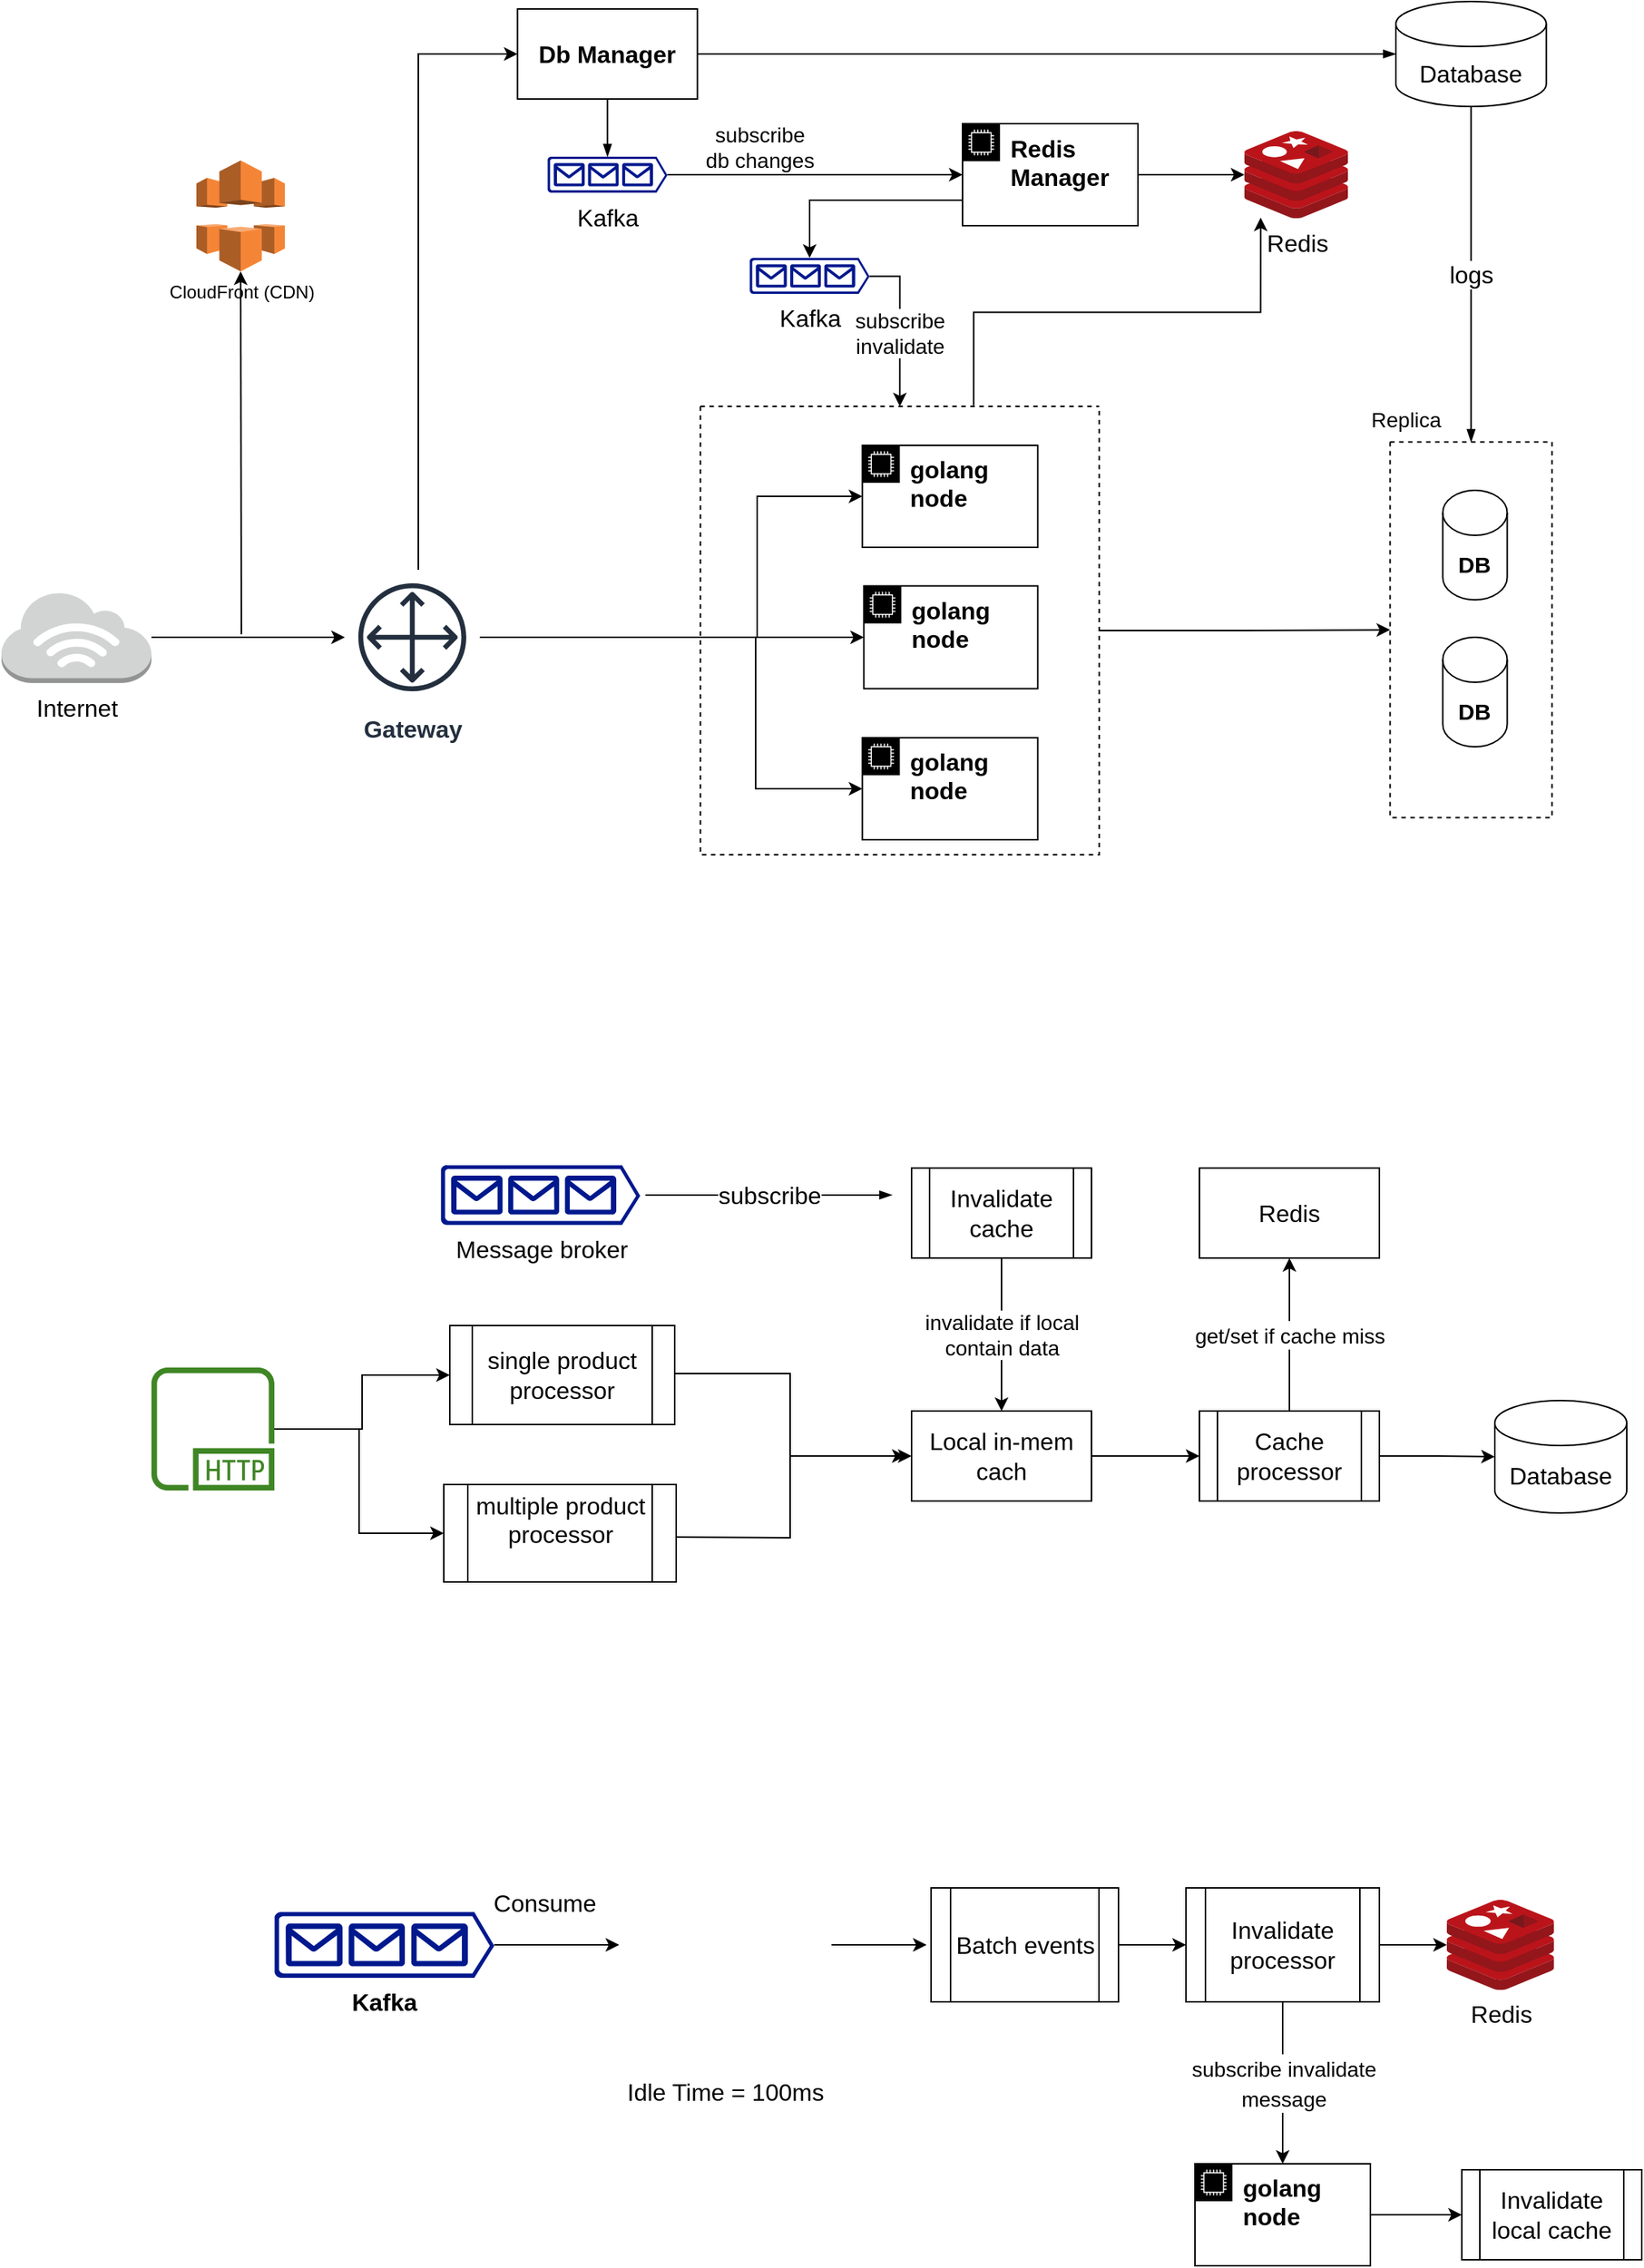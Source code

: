<mxfile version="20.8.20" type="github" pages="10">
  <diagram id="kxoggQMOIerRVnNvIGJB" name="Page-1">
    <mxGraphModel dx="1674" dy="1044" grid="0" gridSize="10" guides="1" tooltips="1" connect="1" arrows="1" fold="1" page="0" pageScale="1" pageWidth="850" pageHeight="1100" math="0" shadow="0">
      <root>
        <mxCell id="0" />
        <mxCell id="1" parent="0" />
        <mxCell id="m1qdBIxcBaFChLM3Lvak-29" value="" style="swimlane;startSize=0;dashed=1;fontSize=16;" parent="1" vertex="1">
          <mxGeometry x="710.17" y="230.75" width="108" height="250.5" as="geometry" />
        </mxCell>
        <mxCell id="m1qdBIxcBaFChLM3Lvak-61" value="&lt;b style=&quot;font-size: 15px;&quot;&gt;DB&lt;/b&gt;" style="shape=cylinder3;whiteSpace=wrap;html=1;boundedLbl=1;backgroundOutline=1;size=15;fontSize=15;" parent="m1qdBIxcBaFChLM3Lvak-29" vertex="1">
          <mxGeometry x="35.1" y="32.25" width="43" height="73" as="geometry" />
        </mxCell>
        <mxCell id="m1qdBIxcBaFChLM3Lvak-67" value="&lt;b style=&quot;font-size: 15px;&quot;&gt;DB&lt;/b&gt;" style="shape=cylinder3;whiteSpace=wrap;html=1;boundedLbl=1;backgroundOutline=1;size=15;fontSize=15;" parent="m1qdBIxcBaFChLM3Lvak-29" vertex="1">
          <mxGeometry x="35.1" y="130.25" width="43" height="73" as="geometry" />
        </mxCell>
        <mxCell id="m1qdBIxcBaFChLM3Lvak-30" style="edgeStyle=orthogonalEdgeStyle;rounded=0;orthogonalLoop=1;jettySize=auto;html=1;fontSize=16;" parent="1" source="m1qdBIxcBaFChLM3Lvak-22" target="m1qdBIxcBaFChLM3Lvak-29" edge="1">
          <mxGeometry relative="1" as="geometry" />
        </mxCell>
        <mxCell id="m1qdBIxcBaFChLM3Lvak-22" value="" style="swimlane;startSize=0;dashed=1;fontSize=16;" parent="1" vertex="1">
          <mxGeometry x="250.17" y="207" width="266" height="299" as="geometry" />
        </mxCell>
        <mxCell id="m1qdBIxcBaFChLM3Lvak-17" value="&lt;b&gt;golang node&lt;/b&gt;" style="points=[[0,0],[0.25,0],[0.5,0],[0.75,0],[1,0],[1,0.25],[1,0.5],[1,0.75],[1,1],[0.75,1],[0.5,1],[0.25,1],[0,1],[0,0.75],[0,0.5],[0,0.25]];outlineConnect=0;html=1;whiteSpace=wrap;fontSize=16;fontStyle=0;container=1;pointerEvents=0;collapsible=0;recursiveResize=0;shape=mxgraph.aws4.group;grIcon=mxgraph.aws4.group_ec2_instance_contents;verticalAlign=top;align=left;spacingLeft=30;dashed=0;" parent="m1qdBIxcBaFChLM3Lvak-22" vertex="1">
          <mxGeometry x="109" y="119.75" width="116" height="68.5" as="geometry" />
        </mxCell>
        <mxCell id="m1qdBIxcBaFChLM3Lvak-18" value="&lt;b&gt;golang node&lt;/b&gt;" style="points=[[0,0],[0.25,0],[0.5,0],[0.75,0],[1,0],[1,0.25],[1,0.5],[1,0.75],[1,1],[0.75,1],[0.5,1],[0.25,1],[0,1],[0,0.75],[0,0.5],[0,0.25]];outlineConnect=0;html=1;whiteSpace=wrap;fontSize=16;fontStyle=0;container=1;pointerEvents=0;collapsible=0;recursiveResize=0;shape=mxgraph.aws4.group;grIcon=mxgraph.aws4.group_ec2_instance_contents;verticalAlign=top;align=left;spacingLeft=30;dashed=0;" parent="m1qdBIxcBaFChLM3Lvak-22" vertex="1">
          <mxGeometry x="108" y="221" width="117" height="68" as="geometry" />
        </mxCell>
        <mxCell id="7NXTXkRg-UbdUnaUzsDT-4" style="edgeStyle=orthogonalEdgeStyle;rounded=0;orthogonalLoop=1;jettySize=auto;html=1;fontSize=16;" parent="1" source="7NXTXkRg-UbdUnaUzsDT-1" target="m1qdBIxcBaFChLM3Lvak-1" edge="1">
          <mxGeometry relative="1" as="geometry">
            <mxPoint x="190" y="416" as="targetPoint" />
          </mxGeometry>
        </mxCell>
        <mxCell id="7NXTXkRg-UbdUnaUzsDT-1" value="&lt;div style=&quot;font-size: 16px;&quot;&gt;Internet&lt;/div&gt;" style="outlineConnect=0;dashed=0;verticalLabelPosition=bottom;verticalAlign=top;align=center;html=1;shape=mxgraph.aws3.internet_3;fillColor=#D2D3D3;gradientColor=none;fontSize=16;" parent="1" vertex="1">
          <mxGeometry x="-216" y="330.5" width="100" height="61" as="geometry" />
        </mxCell>
        <mxCell id="m1qdBIxcBaFChLM3Lvak-19" style="edgeStyle=orthogonalEdgeStyle;rounded=0;orthogonalLoop=1;jettySize=auto;html=1;fontSize=16;" parent="1" source="m1qdBIxcBaFChLM3Lvak-1" target="m1qdBIxcBaFChLM3Lvak-17" edge="1">
          <mxGeometry relative="1" as="geometry" />
        </mxCell>
        <mxCell id="m1qdBIxcBaFChLM3Lvak-20" style="edgeStyle=orthogonalEdgeStyle;rounded=0;orthogonalLoop=1;jettySize=auto;html=1;entryX=0;entryY=0.5;entryDx=0;entryDy=0;fontSize=16;" parent="1" source="m1qdBIxcBaFChLM3Lvak-1" target="m1qdBIxcBaFChLM3Lvak-16" edge="1">
          <mxGeometry relative="1" as="geometry">
            <Array as="points">
              <mxPoint x="288" y="361" />
              <mxPoint x="288" y="267" />
            </Array>
          </mxGeometry>
        </mxCell>
        <mxCell id="ng2dteYa0ypczXY7lSAy-12" style="edgeStyle=orthogonalEdgeStyle;rounded=0;orthogonalLoop=1;jettySize=auto;html=1;entryX=0;entryY=0.5;entryDx=0;entryDy=0;strokeWidth=1;fontSize=14;fontColor=#000000;" edge="1" parent="1" source="m1qdBIxcBaFChLM3Lvak-1" target="m1qdBIxcBaFChLM3Lvak-18">
          <mxGeometry relative="1" as="geometry">
            <Array as="points">
              <mxPoint x="287" y="361" />
              <mxPoint x="287" y="462" />
            </Array>
          </mxGeometry>
        </mxCell>
        <mxCell id="m1qdBIxcBaFChLM3Lvak-1" value="&lt;div style=&quot;font-size: 16px;&quot;&gt;&lt;b&gt;Gateway&lt;/b&gt;&lt;/div&gt;" style="sketch=0;outlineConnect=0;fontColor=#232F3E;gradientColor=none;strokeColor=#232F3E;fillColor=#ffffff;dashed=0;verticalLabelPosition=bottom;verticalAlign=top;align=center;html=1;fontSize=16;fontStyle=0;aspect=fixed;shape=mxgraph.aws4.resourceIcon;resIcon=mxgraph.aws4.customer_gateway;" parent="1" vertex="1">
          <mxGeometry x="13" y="316" width="90" height="90" as="geometry" />
        </mxCell>
        <mxCell id="m1qdBIxcBaFChLM3Lvak-16" value="&lt;b&gt;golang node&lt;/b&gt;" style="points=[[0,0],[0.25,0],[0.5,0],[0.75,0],[1,0],[1,0.25],[1,0.5],[1,0.75],[1,1],[0.75,1],[0.5,1],[0.25,1],[0,1],[0,0.75],[0,0.5],[0,0.25]];outlineConnect=0;html=1;whiteSpace=wrap;fontSize=16;fontStyle=0;container=1;pointerEvents=0;collapsible=0;recursiveResize=0;shape=mxgraph.aws4.group;grIcon=mxgraph.aws4.group_ec2_instance_contents;verticalAlign=top;align=left;spacingLeft=30;dashed=0;" parent="1" vertex="1">
          <mxGeometry x="358.17" y="233" width="117" height="68" as="geometry" />
        </mxCell>
        <mxCell id="m1qdBIxcBaFChLM3Lvak-23" value="Redis" style="sketch=0;aspect=fixed;html=1;points=[];align=center;image;fontSize=16;image=img/lib/mscae/Cache_Redis_Product.svg;dashed=1;" parent="1" vertex="1">
          <mxGeometry x="613.0" y="23.5" width="69.05" height="58" as="geometry" />
        </mxCell>
        <mxCell id="V97-Ohk9ROq_f91EJZbK-7" style="edgeStyle=orthogonalEdgeStyle;rounded=0;orthogonalLoop=1;jettySize=auto;html=1;entryX=0;entryY=0.5;entryDx=0;entryDy=0;fontSize=14;" edge="1" parent="1" source="m1qdBIxcBaFChLM3Lvak-33" target="V97-Ohk9ROq_f91EJZbK-5">
          <mxGeometry relative="1" as="geometry" />
        </mxCell>
        <mxCell id="V97-Ohk9ROq_f91EJZbK-8" style="edgeStyle=orthogonalEdgeStyle;rounded=0;orthogonalLoop=1;jettySize=auto;html=1;entryX=0;entryY=0.5;entryDx=0;entryDy=0;fontSize=14;" edge="1" parent="1" source="m1qdBIxcBaFChLM3Lvak-33" target="V97-Ohk9ROq_f91EJZbK-6">
          <mxGeometry relative="1" as="geometry" />
        </mxCell>
        <mxCell id="m1qdBIxcBaFChLM3Lvak-33" value="" style="sketch=0;outlineConnect=0;fontColor=#232F3E;gradientColor=none;fillColor=#3F8624;strokeColor=none;dashed=0;verticalLabelPosition=bottom;verticalAlign=top;align=center;html=1;fontSize=16;fontStyle=0;aspect=fixed;pointerEvents=1;shape=mxgraph.aws4.http_protocol;" parent="1" vertex="1">
          <mxGeometry x="-116" y="848" width="82" height="82" as="geometry" />
        </mxCell>
        <mxCell id="2MzieibFgA2Fi-6D1n1R-5" style="edgeStyle=orthogonalEdgeStyle;rounded=0;orthogonalLoop=1;jettySize=auto;html=1;fontSize=16;startArrow=none;startFill=0;" parent="1" edge="1">
          <mxGeometry relative="1" as="geometry">
            <mxPoint x="228" y="852" as="sourcePoint" />
            <mxPoint x="387" y="907" as="targetPoint" />
            <Array as="points">
              <mxPoint x="310" y="852" />
              <mxPoint x="310" y="907" />
            </Array>
          </mxGeometry>
        </mxCell>
        <mxCell id="2MzieibFgA2Fi-6D1n1R-6" style="edgeStyle=orthogonalEdgeStyle;rounded=0;orthogonalLoop=1;jettySize=auto;html=1;entryX=0;entryY=0.5;entryDx=0;entryDy=0;fontSize=16;startArrow=none;startFill=0;" parent="1" target="m1qdBIxcBaFChLM3Lvak-55" edge="1">
          <mxGeometry relative="1" as="geometry">
            <mxPoint x="228" y="961" as="sourcePoint" />
          </mxGeometry>
        </mxCell>
        <mxCell id="2MzieibFgA2Fi-6D1n1R-9" style="edgeStyle=orthogonalEdgeStyle;rounded=0;orthogonalLoop=1;jettySize=auto;html=1;entryX=0;entryY=0.5;entryDx=0;entryDy=0;fontSize=16;startArrow=none;startFill=0;" parent="1" source="m1qdBIxcBaFChLM3Lvak-37" target="2MzieibFgA2Fi-6D1n1R-8" edge="1">
          <mxGeometry relative="1" as="geometry" />
        </mxCell>
        <mxCell id="m1qdBIxcBaFChLM3Lvak-37" value="Kafka" style="sketch=0;aspect=fixed;pointerEvents=1;shadow=0;dashed=0;html=1;strokeColor=none;labelPosition=center;verticalLabelPosition=bottom;verticalAlign=top;align=center;fillColor=#00188D;shape=mxgraph.azure.queue_generic;fontSize=16;" parent="1" vertex="1">
          <mxGeometry x="148.17" y="40.5" width="80" height="24" as="geometry" />
        </mxCell>
        <mxCell id="m1qdBIxcBaFChLM3Lvak-42" value="logs" style="edgeStyle=orthogonalEdgeStyle;rounded=0;orthogonalLoop=1;jettySize=auto;html=1;fontSize=16;startArrow=none;startFill=0;endArrow=blockThin;endFill=1;exitX=0.5;exitY=1;exitDx=0;exitDy=0;exitPerimeter=0;" parent="1" source="m1qdBIxcBaFChLM3Lvak-64" target="m1qdBIxcBaFChLM3Lvak-29" edge="1">
          <mxGeometry relative="1" as="geometry">
            <mxPoint x="456.27" y="-19.5" as="sourcePoint" />
          </mxGeometry>
        </mxCell>
        <mxCell id="m1qdBIxcBaFChLM3Lvak-44" style="edgeStyle=orthogonalEdgeStyle;rounded=0;orthogonalLoop=1;jettySize=auto;html=1;fontSize=16;startArrow=none;startFill=0;endArrow=blockThin;endFill=1;" parent="1" source="m1qdBIxcBaFChLM3Lvak-43" target="m1qdBIxcBaFChLM3Lvak-64" edge="1">
          <mxGeometry relative="1" as="geometry">
            <mxPoint x="677.295" y="-27.145" as="targetPoint" />
          </mxGeometry>
        </mxCell>
        <mxCell id="m1qdBIxcBaFChLM3Lvak-45" value="" style="edgeStyle=orthogonalEdgeStyle;rounded=0;orthogonalLoop=1;jettySize=auto;html=1;entryX=0.5;entryY=0;entryDx=0;entryDy=0;entryPerimeter=0;fontSize=14;startArrow=none;startFill=0;endArrow=blockThin;endFill=1;exitX=0.5;exitY=1;exitDx=0;exitDy=0;" parent="1" source="m1qdBIxcBaFChLM3Lvak-43" target="m1qdBIxcBaFChLM3Lvak-37" edge="1">
          <mxGeometry relative="1" as="geometry" />
        </mxCell>
        <mxCell id="m1qdBIxcBaFChLM3Lvak-43" value="&lt;b&gt;Db Manager&lt;br&gt;&lt;/b&gt;" style="rounded=0;whiteSpace=wrap;html=1;fontSize=16;" parent="1" vertex="1">
          <mxGeometry x="128.17" y="-58" width="120" height="60" as="geometry" />
        </mxCell>
        <mxCell id="m1qdBIxcBaFChLM3Lvak-54" value="subscribe" style="edgeStyle=orthogonalEdgeStyle;rounded=0;orthogonalLoop=1;jettySize=auto;html=1;entryX=0;entryY=0.5;entryDx=0;entryDy=0;fontSize=16;startArrow=none;startFill=0;endArrow=blockThin;endFill=1;" parent="1" edge="1">
          <mxGeometry x="-0.018" relative="1" as="geometry">
            <mxPoint x="1" as="offset" />
            <mxPoint x="213.5" y="732.95" as="sourcePoint" />
            <mxPoint x="378" y="732.95" as="targetPoint" />
          </mxGeometry>
        </mxCell>
        <mxCell id="V97-Ohk9ROq_f91EJZbK-11" style="edgeStyle=orthogonalEdgeStyle;rounded=0;orthogonalLoop=1;jettySize=auto;html=1;entryX=0;entryY=0.5;entryDx=0;entryDy=0;fontSize=16;" edge="1" parent="1" source="m1qdBIxcBaFChLM3Lvak-55" target="V97-Ohk9ROq_f91EJZbK-10">
          <mxGeometry relative="1" as="geometry" />
        </mxCell>
        <mxCell id="m1qdBIxcBaFChLM3Lvak-55" value="Local in-mem cach" style="rounded=0;whiteSpace=wrap;html=1;fontSize=16;" parent="1" vertex="1">
          <mxGeometry x="391" y="877" width="120" height="60" as="geometry" />
        </mxCell>
        <mxCell id="m1qdBIxcBaFChLM3Lvak-64" value="Database" style="shape=cylinder3;whiteSpace=wrap;html=1;boundedLbl=1;backgroundOutline=1;size=15;fontSize=16;" parent="1" vertex="1">
          <mxGeometry x="714.01" y="-63" width="100.33" height="70" as="geometry" />
        </mxCell>
        <mxCell id="XFHEB4cLUfQpfrtdGUzW-3" value="Redis" style="rounded=0;whiteSpace=wrap;html=1;fontSize=16;" parent="1" vertex="1">
          <mxGeometry x="583" y="714.95" width="120" height="60" as="geometry" />
        </mxCell>
        <mxCell id="2MzieibFgA2Fi-6D1n1R-1" value="Database" style="shape=cylinder3;whiteSpace=wrap;html=1;boundedLbl=1;backgroundOutline=1;size=15;fontSize=16;" parent="1" vertex="1">
          <mxGeometry x="780" y="870" width="88" height="75" as="geometry" />
        </mxCell>
        <mxCell id="LN3f5wx5uhQ3Bl4XZ-02-5" style="edgeStyle=orthogonalEdgeStyle;rounded=0;orthogonalLoop=1;jettySize=auto;html=1;strokeWidth=1;fontSize=14;fontColor=#000000;" edge="1" parent="1" source="2MzieibFgA2Fi-6D1n1R-8" target="m1qdBIxcBaFChLM3Lvak-23">
          <mxGeometry relative="1" as="geometry" />
        </mxCell>
        <mxCell id="ng2dteYa0ypczXY7lSAy-9" style="edgeStyle=orthogonalEdgeStyle;rounded=0;orthogonalLoop=1;jettySize=auto;html=1;entryX=0.5;entryY=0;entryDx=0;entryDy=0;entryPerimeter=0;strokeWidth=1;fontSize=14;fontColor=#000000;exitX=0;exitY=0.75;exitDx=0;exitDy=0;" edge="1" parent="1" source="2MzieibFgA2Fi-6D1n1R-8" target="ng2dteYa0ypczXY7lSAy-5">
          <mxGeometry relative="1" as="geometry" />
        </mxCell>
        <mxCell id="2MzieibFgA2Fi-6D1n1R-8" value="&lt;b&gt;Redis Manager&lt;/b&gt;" style="points=[[0,0],[0.25,0],[0.5,0],[0.75,0],[1,0],[1,0.25],[1,0.5],[1,0.75],[1,1],[0.75,1],[0.5,1],[0.25,1],[0,1],[0,0.75],[0,0.5],[0,0.25]];outlineConnect=0;html=1;whiteSpace=wrap;fontSize=16;fontStyle=0;container=1;pointerEvents=0;collapsible=0;recursiveResize=0;shape=mxgraph.aws4.group;grIcon=mxgraph.aws4.group_ec2_instance_contents;verticalAlign=top;align=left;spacingLeft=30;dashed=0;" parent="1" vertex="1">
          <mxGeometry x="425" y="18.5" width="117" height="68" as="geometry" />
        </mxCell>
        <mxCell id="2MzieibFgA2Fi-6D1n1R-13" value="subscribe db changes" style="text;html=1;strokeColor=none;fillColor=none;align=center;verticalAlign=middle;whiteSpace=wrap;rounded=0;fontSize=14;" parent="1" vertex="1">
          <mxGeometry x="250.17" y="18.5" width="80" height="30" as="geometry" />
        </mxCell>
        <mxCell id="_3_1C4JMADdlA0xlIn37-2" value="Replica" style="text;html=1;strokeColor=none;fillColor=none;align=center;verticalAlign=middle;whiteSpace=wrap;rounded=0;fontSize=14;" parent="1" vertex="1">
          <mxGeometry x="691.17" y="200.75" width="60" height="30" as="geometry" />
        </mxCell>
        <mxCell id="rhk-ju69zuOp_byAyxzU-8" value="Consume" style="edgeStyle=orthogonalEdgeStyle;rounded=0;orthogonalLoop=1;jettySize=auto;html=1;fontSize=16;" parent="1" source="rhk-ju69zuOp_byAyxzU-4" target="rhk-ju69zuOp_byAyxzU-7" edge="1">
          <mxGeometry x="-0.2" y="28" relative="1" as="geometry">
            <mxPoint as="offset" />
          </mxGeometry>
        </mxCell>
        <mxCell id="rhk-ju69zuOp_byAyxzU-4" value="&lt;b&gt;Kafka&lt;/b&gt;" style="sketch=0;aspect=fixed;pointerEvents=1;shadow=0;dashed=0;html=1;strokeColor=none;labelPosition=center;verticalLabelPosition=bottom;verticalAlign=top;align=center;fillColor=#00188D;shape=mxgraph.azure.queue_generic;fontSize=16;" parent="1" vertex="1">
          <mxGeometry x="-34" y="1211" width="146.67" height="44" as="geometry" />
        </mxCell>
        <mxCell id="rhk-ju69zuOp_byAyxzU-10" value="" style="edgeStyle=orthogonalEdgeStyle;rounded=0;orthogonalLoop=1;jettySize=auto;html=1;fontSize=16;" parent="1" source="rhk-ju69zuOp_byAyxzU-7" edge="1">
          <mxGeometry x="-0.126" y="25" relative="1" as="geometry">
            <mxPoint as="offset" />
            <mxPoint x="401" y="1233" as="targetPoint" />
          </mxGeometry>
        </mxCell>
        <mxCell id="rhk-ju69zuOp_byAyxzU-7" value="" style="shape=image;verticalLabelPosition=bottom;labelBackgroundColor=default;verticalAlign=top;aspect=fixed;imageAspect=0;image=https://www.researchgate.net/publication/4047070/figure/fig8/AS:668899855044630@1536489561571/Ring-buffer-used-for-the-single-producer-problem.png;" parent="1" vertex="1">
          <mxGeometry x="196" y="1163.5" width="141.6" height="139" as="geometry" />
        </mxCell>
        <mxCell id="rhk-ju69zuOp_byAyxzU-12" value="Idle Time = 100ms" style="text;html=1;strokeColor=none;fillColor=none;align=center;verticalAlign=middle;whiteSpace=wrap;rounded=0;fontSize=16;" parent="1" vertex="1">
          <mxGeometry x="193.8" y="1316" width="146" height="30" as="geometry" />
        </mxCell>
        <mxCell id="V97-Ohk9ROq_f91EJZbK-3" value="&lt;font style=&quot;font-size: 16px;&quot;&gt;Message broker&lt;/font&gt;" style="sketch=0;aspect=fixed;pointerEvents=1;shadow=0;dashed=0;html=1;strokeColor=none;labelPosition=center;verticalLabelPosition=bottom;verticalAlign=top;align=center;fillColor=#00188D;shape=mxgraph.azure.queue_generic;fontSize=16;" vertex="1" parent="1">
          <mxGeometry x="77" y="713" width="133" height="39.9" as="geometry" />
        </mxCell>
        <mxCell id="V97-Ohk9ROq_f91EJZbK-9" value="&lt;div&gt;invalidate if local &lt;br&gt;&lt;/div&gt;&lt;div&gt;contain data&lt;/div&gt;" style="edgeStyle=orthogonalEdgeStyle;rounded=0;orthogonalLoop=1;jettySize=auto;html=1;fontSize=14;" edge="1" parent="1" source="V97-Ohk9ROq_f91EJZbK-4" target="m1qdBIxcBaFChLM3Lvak-55">
          <mxGeometry relative="1" as="geometry" />
        </mxCell>
        <mxCell id="V97-Ohk9ROq_f91EJZbK-4" value="Invalidate cache" style="shape=process;whiteSpace=wrap;html=1;backgroundOutline=1;fontSize=16;" vertex="1" parent="1">
          <mxGeometry x="391" y="714.95" width="120" height="60" as="geometry" />
        </mxCell>
        <mxCell id="V97-Ohk9ROq_f91EJZbK-5" value="single product processor" style="shape=process;whiteSpace=wrap;html=1;backgroundOutline=1;fontSize=16;" vertex="1" parent="1">
          <mxGeometry x="83" y="820" width="150" height="66" as="geometry" />
        </mxCell>
        <mxCell id="V97-Ohk9ROq_f91EJZbK-6" value="&#xa;multiple product processor&#xa;&#xa;" style="shape=process;whiteSpace=wrap;html=1;backgroundOutline=1;fontSize=16;" vertex="1" parent="1">
          <mxGeometry x="79" y="926" width="155" height="65" as="geometry" />
        </mxCell>
        <mxCell id="V97-Ohk9ROq_f91EJZbK-12" value="&lt;font style=&quot;font-size: 14px;&quot;&gt;get/set if cache miss&lt;br&gt;&lt;/font&gt;" style="edgeStyle=orthogonalEdgeStyle;rounded=0;orthogonalLoop=1;jettySize=auto;html=1;entryX=0.5;entryY=1;entryDx=0;entryDy=0;fontSize=16;" edge="1" parent="1" source="V97-Ohk9ROq_f91EJZbK-10" target="XFHEB4cLUfQpfrtdGUzW-3">
          <mxGeometry relative="1" as="geometry" />
        </mxCell>
        <mxCell id="V97-Ohk9ROq_f91EJZbK-13" style="edgeStyle=orthogonalEdgeStyle;rounded=0;orthogonalLoop=1;jettySize=auto;html=1;entryX=0;entryY=0.5;entryDx=0;entryDy=0;entryPerimeter=0;fontSize=16;" edge="1" parent="1" source="V97-Ohk9ROq_f91EJZbK-10" target="2MzieibFgA2Fi-6D1n1R-1">
          <mxGeometry relative="1" as="geometry" />
        </mxCell>
        <mxCell id="V97-Ohk9ROq_f91EJZbK-10" value="Cache processor" style="shape=process;whiteSpace=wrap;html=1;backgroundOutline=1;fontSize=16;" vertex="1" parent="1">
          <mxGeometry x="583" y="877" width="120" height="60" as="geometry" />
        </mxCell>
        <mxCell id="Hoq_sG7tkgHtw_mz0vR2-4" style="edgeStyle=orthogonalEdgeStyle;rounded=0;orthogonalLoop=1;jettySize=auto;html=1;entryX=0;entryY=0.5;entryDx=0;entryDy=0;strokeWidth=1;fontSize=16;fontColor=#000000;" edge="1" parent="1" source="Hoq_sG7tkgHtw_mz0vR2-1" target="Hoq_sG7tkgHtw_mz0vR2-2">
          <mxGeometry relative="1" as="geometry" />
        </mxCell>
        <mxCell id="Hoq_sG7tkgHtw_mz0vR2-1" value="Batch events" style="shape=process;whiteSpace=wrap;html=1;backgroundOutline=1;fontSize=16;fontColor=#000000;" vertex="1" parent="1">
          <mxGeometry x="404" y="1195" width="125" height="76" as="geometry" />
        </mxCell>
        <mxCell id="Hoq_sG7tkgHtw_mz0vR2-5" style="edgeStyle=orthogonalEdgeStyle;rounded=0;orthogonalLoop=1;jettySize=auto;html=1;strokeWidth=1;fontSize=16;fontColor=#000000;" edge="1" parent="1" source="Hoq_sG7tkgHtw_mz0vR2-2" target="Hoq_sG7tkgHtw_mz0vR2-3">
          <mxGeometry relative="1" as="geometry" />
        </mxCell>
        <mxCell id="Hoq_sG7tkgHtw_mz0vR2-10" value="&lt;div&gt;&lt;font style=&quot;font-size: 14px;&quot;&gt;subscribe invalidate &lt;br&gt;&lt;/font&gt;&lt;/div&gt;&lt;div&gt;&lt;font style=&quot;font-size: 14px;&quot;&gt;message&lt;/font&gt;&lt;/div&gt;" style="edgeStyle=orthogonalEdgeStyle;rounded=0;orthogonalLoop=1;jettySize=auto;html=1;strokeWidth=1;fontSize=16;fontColor=#000000;" edge="1" parent="1" source="Hoq_sG7tkgHtw_mz0vR2-2" target="Hoq_sG7tkgHtw_mz0vR2-8">
          <mxGeometry relative="1" as="geometry" />
        </mxCell>
        <mxCell id="Hoq_sG7tkgHtw_mz0vR2-2" value="Invalidate processor" style="shape=process;whiteSpace=wrap;html=1;backgroundOutline=1;fontSize=16;fontColor=#000000;" vertex="1" parent="1">
          <mxGeometry x="574" y="1195" width="129" height="76" as="geometry" />
        </mxCell>
        <mxCell id="Hoq_sG7tkgHtw_mz0vR2-3" value="Redis" style="sketch=0;aspect=fixed;html=1;points=[];align=center;image;fontSize=16;image=img/lib/mscae/Cache_Redis_Product.svg;dashed=1;" vertex="1" parent="1">
          <mxGeometry x="748" y="1203" width="71.43" height="60" as="geometry" />
        </mxCell>
        <mxCell id="Hoq_sG7tkgHtw_mz0vR2-11" style="edgeStyle=orthogonalEdgeStyle;rounded=0;orthogonalLoop=1;jettySize=auto;html=1;strokeWidth=1;fontSize=16;fontColor=#000000;" edge="1" parent="1" source="Hoq_sG7tkgHtw_mz0vR2-8" target="Hoq_sG7tkgHtw_mz0vR2-9">
          <mxGeometry relative="1" as="geometry" />
        </mxCell>
        <mxCell id="Hoq_sG7tkgHtw_mz0vR2-8" value="&lt;b&gt;golang node&lt;/b&gt;" style="points=[[0,0],[0.25,0],[0.5,0],[0.75,0],[1,0],[1,0.25],[1,0.5],[1,0.75],[1,1],[0.75,1],[0.5,1],[0.25,1],[0,1],[0,0.75],[0,0.5],[0,0.25]];outlineConnect=0;html=1;whiteSpace=wrap;fontSize=16;fontStyle=0;container=1;pointerEvents=0;collapsible=0;recursiveResize=0;shape=mxgraph.aws4.group;grIcon=mxgraph.aws4.group_ec2_instance_contents;verticalAlign=top;align=left;spacingLeft=30;dashed=0;" vertex="1" parent="1">
          <mxGeometry x="580" y="1379" width="117" height="68" as="geometry" />
        </mxCell>
        <mxCell id="Hoq_sG7tkgHtw_mz0vR2-9" value="Invalidate local cache" style="shape=process;whiteSpace=wrap;html=1;backgroundOutline=1;fontSize=16;fontColor=#000000;" vertex="1" parent="1">
          <mxGeometry x="758" y="1383" width="120" height="60" as="geometry" />
        </mxCell>
        <mxCell id="ng2dteYa0ypczXY7lSAy-1" value="CloudFront (CDN)" style="outlineConnect=0;dashed=0;verticalLabelPosition=bottom;verticalAlign=top;align=center;html=1;shape=mxgraph.aws3.cloudfront;fillColor=#F58536;gradientColor=none;" vertex="1" parent="1">
          <mxGeometry x="-86" y="43" width="59" height="74" as="geometry" />
        </mxCell>
        <mxCell id="ng2dteYa0ypczXY7lSAy-2" value="" style="endArrow=classic;html=1;rounded=0;strokeWidth=1;fontSize=14;fontColor=#000000;entryX=0.5;entryY=1;entryDx=0;entryDy=0;entryPerimeter=0;" edge="1" parent="1" target="ng2dteYa0ypczXY7lSAy-1">
          <mxGeometry width="50" height="50" relative="1" as="geometry">
            <mxPoint x="-56" y="359" as="sourcePoint" />
            <mxPoint x="-68" y="242" as="targetPoint" />
          </mxGeometry>
        </mxCell>
        <mxCell id="ng2dteYa0ypczXY7lSAy-3" value="" style="endArrow=classic;html=1;rounded=0;strokeWidth=1;fontSize=14;fontColor=#000000;exitX=0.685;exitY=-0.002;exitDx=0;exitDy=0;exitPerimeter=0;edgeStyle=orthogonalEdgeStyle;entryX=0.157;entryY=0.993;entryDx=0;entryDy=0;entryPerimeter=0;" edge="1" parent="1" source="m1qdBIxcBaFChLM3Lvak-22" target="m1qdBIxcBaFChLM3Lvak-23">
          <mxGeometry width="50" height="50" relative="1" as="geometry">
            <mxPoint x="470" y="208" as="sourcePoint" />
            <mxPoint x="657" y="105" as="targetPoint" />
          </mxGeometry>
        </mxCell>
        <mxCell id="ng2dteYa0ypczXY7lSAy-8" value="&lt;div&gt;subscribe&lt;/div&gt;&lt;div&gt;invalidate&lt;/div&gt;" style="edgeStyle=orthogonalEdgeStyle;rounded=0;orthogonalLoop=1;jettySize=auto;html=1;entryX=0.5;entryY=0;entryDx=0;entryDy=0;strokeWidth=1;fontSize=14;fontColor=#000000;exitX=1;exitY=0.51;exitDx=0;exitDy=0;exitPerimeter=0;" edge="1" parent="1" source="ng2dteYa0ypczXY7lSAy-5" target="m1qdBIxcBaFChLM3Lvak-22">
          <mxGeometry x="0.084" relative="1" as="geometry">
            <Array as="points">
              <mxPoint x="383" y="120" />
            </Array>
            <mxPoint as="offset" />
          </mxGeometry>
        </mxCell>
        <mxCell id="ng2dteYa0ypczXY7lSAy-5" value="Kafka" style="sketch=0;aspect=fixed;pointerEvents=1;shadow=0;dashed=0;html=1;strokeColor=none;labelPosition=center;verticalLabelPosition=bottom;verticalAlign=top;align=center;fillColor=#00188D;shape=mxgraph.azure.queue_generic;fontSize=16;" vertex="1" parent="1">
          <mxGeometry x="283" y="108" width="80" height="24" as="geometry" />
        </mxCell>
        <mxCell id="ng2dteYa0ypczXY7lSAy-11" value="" style="endArrow=classic;html=1;rounded=0;strokeWidth=1;fontSize=14;fontColor=#000000;entryX=0;entryY=0.5;entryDx=0;entryDy=0;edgeStyle=orthogonalEdgeStyle;" edge="1" parent="1" source="m1qdBIxcBaFChLM3Lvak-1" target="m1qdBIxcBaFChLM3Lvak-43">
          <mxGeometry width="50" height="50" relative="1" as="geometry">
            <mxPoint x="6" y="239" as="sourcePoint" />
            <mxPoint x="56" y="189" as="targetPoint" />
            <Array as="points">
              <mxPoint x="62" y="-28" />
            </Array>
          </mxGeometry>
        </mxCell>
      </root>
    </mxGraphModel>
  </diagram>
  <diagram id="Ims7ciZiKZdd2yiEgbkb" name="get single product">
    <mxGraphModel dx="3016" dy="1120" grid="1" gridSize="10" guides="1" tooltips="1" connect="1" arrows="1" fold="1" page="1" pageScale="1" pageWidth="850" pageHeight="1100" math="0" shadow="0">
      <root>
        <mxCell id="0" />
        <mxCell id="1" parent="0" />
        <mxCell id="5jhEbbEkWmwQDy5OxIEi-5" value="&lt;div&gt;GET&lt;/div&gt;&lt;div&gt;(single)&lt;br&gt;&lt;/div&gt;" style="edgeStyle=orthogonalEdgeStyle;rounded=0;orthogonalLoop=1;jettySize=auto;html=1;entryX=0;entryY=0.5;entryDx=0;entryDy=0;fontSize=16;startArrow=classic;startFill=1;" parent="1" source="5jhEbbEkWmwQDy5OxIEi-2" target="5jhEbbEkWmwQDy5OxIEi-4" edge="1">
          <mxGeometry relative="1" as="geometry" />
        </mxCell>
        <mxCell id="5jhEbbEkWmwQDy5OxIEi-2" value="HTTP" style="rounded=1;whiteSpace=wrap;html=1;fontSize=16;" parent="1" vertex="1">
          <mxGeometry x="-30" y="245" width="90" height="50" as="geometry" />
        </mxCell>
        <mxCell id="5jhEbbEkWmwQDy5OxIEi-18" style="edgeStyle=orthogonalEdgeStyle;rounded=1;orthogonalLoop=1;jettySize=auto;html=1;fontSize=16;startArrow=none;startFill=0;" parent="1" source="5jhEbbEkWmwQDy5OxIEi-4" target="5jhEbbEkWmwQDy5OxIEi-11" edge="1">
          <mxGeometry relative="1" as="geometry" />
        </mxCell>
        <mxCell id="5jhEbbEkWmwQDy5OxIEi-4" value="API endpoint" style="rounded=1;whiteSpace=wrap;html=1;fontSize=16;" parent="1" vertex="1">
          <mxGeometry x="190" y="245" width="110" height="50" as="geometry" />
        </mxCell>
        <mxCell id="5jhEbbEkWmwQDy5OxIEi-23" value="miss" style="edgeStyle=orthogonalEdgeStyle;rounded=1;orthogonalLoop=1;jettySize=auto;html=1;entryX=0;entryY=0.5;entryDx=0;entryDy=0;fontSize=16;startArrow=none;startFill=0;" parent="1" source="5jhEbbEkWmwQDy5OxIEi-7" edge="1">
          <mxGeometry relative="1" as="geometry">
            <mxPoint x="590" y="370" as="targetPoint" />
          </mxGeometry>
        </mxCell>
        <mxCell id="5jhEbbEkWmwQDy5OxIEi-7" value="In-mem cache" style="rounded=1;whiteSpace=wrap;html=1;fontSize=16;" parent="1" vertex="1">
          <mxGeometry x="380" y="340" width="120" height="60" as="geometry" />
        </mxCell>
        <mxCell id="5jhEbbEkWmwQDy5OxIEi-19" style="edgeStyle=orthogonalEdgeStyle;rounded=1;orthogonalLoop=1;jettySize=auto;html=1;fontSize=16;startArrow=none;startFill=0;" parent="1" source="5jhEbbEkWmwQDy5OxIEi-11" target="5jhEbbEkWmwQDy5OxIEi-7" edge="1">
          <mxGeometry relative="1" as="geometry" />
        </mxCell>
        <mxCell id="5jhEbbEkWmwQDy5OxIEi-11" value="Get data process" style="rounded=1;whiteSpace=wrap;html=1;fontSize=16;" parent="1" vertex="1">
          <mxGeometry x="380" y="240" width="120" height="60" as="geometry" />
        </mxCell>
        <mxCell id="5jhEbbEkWmwQDy5OxIEi-21" style="edgeStyle=orthogonalEdgeStyle;rounded=1;orthogonalLoop=1;jettySize=auto;html=1;entryX=0.5;entryY=0;entryDx=0;entryDy=0;fontSize=16;startArrow=none;startFill=0;" parent="1" source="5jhEbbEkWmwQDy5OxIEi-14" target="5jhEbbEkWmwQDy5OxIEi-16" edge="1">
          <mxGeometry relative="1" as="geometry" />
        </mxCell>
        <mxCell id="5jhEbbEkWmwQDy5OxIEi-14" value="Access Redis" style="rounded=1;whiteSpace=wrap;html=1;fontSize=16;" parent="1" vertex="1">
          <mxGeometry x="590" y="440" width="120" height="60" as="geometry" />
        </mxCell>
        <mxCell id="5jhEbbEkWmwQDy5OxIEi-16" value="Access Posgres" style="rounded=1;whiteSpace=wrap;html=1;fontSize=16;" parent="1" vertex="1">
          <mxGeometry x="590" y="540" width="120" height="60" as="geometry" />
        </mxCell>
        <mxCell id="5jhEbbEkWmwQDy5OxIEi-24" style="edgeStyle=orthogonalEdgeStyle;rounded=1;orthogonalLoop=1;jettySize=auto;html=1;fontSize=16;startArrow=none;startFill=0;" parent="1" target="5jhEbbEkWmwQDy5OxIEi-14" edge="1">
          <mxGeometry relative="1" as="geometry">
            <mxPoint x="650" y="400" as="sourcePoint" />
          </mxGeometry>
        </mxCell>
        <mxCell id="5jhEbbEkWmwQDy5OxIEi-25" value="&lt;div&gt;Count_Miss&lt;/div&gt;&lt;div&gt;product&lt;br&gt;&lt;/div&gt;" style="shape=parallelogram;perimeter=parallelogramPerimeter;whiteSpace=wrap;html=1;fixedSize=1;fontSize=16;" parent="1" vertex="1">
          <mxGeometry x="590" y="340" width="120" height="60" as="geometry" />
        </mxCell>
        <mxCell id="5jhEbbEkWmwQDy5OxIEi-28" style="edgeStyle=orthogonalEdgeStyle;rounded=1;orthogonalLoop=1;jettySize=auto;html=1;fontSize=16;startArrow=none;startFill=0;" parent="1" source="5jhEbbEkWmwQDy5OxIEi-26" target="5jhEbbEkWmwQDy5OxIEi-27" edge="1">
          <mxGeometry relative="1" as="geometry" />
        </mxCell>
        <mxCell id="5jhEbbEkWmwQDy5OxIEi-26" value="&lt;b&gt;Request&lt;/b&gt;" style="ellipse;whiteSpace=wrap;html=1;aspect=fixed;fontSize=16;" parent="1" vertex="1">
          <mxGeometry x="-20" y="700" width="70" height="70" as="geometry" />
        </mxCell>
        <mxCell id="5jhEbbEkWmwQDy5OxIEi-30" style="edgeStyle=orthogonalEdgeStyle;rounded=1;orthogonalLoop=1;jettySize=auto;html=1;fontSize=16;startArrow=none;startFill=0;" parent="1" source="5jhEbbEkWmwQDy5OxIEi-27" target="5jhEbbEkWmwQDy5OxIEi-29" edge="1">
          <mxGeometry relative="1" as="geometry" />
        </mxCell>
        <mxCell id="5jhEbbEkWmwQDy5OxIEi-27" value="Handle request" style="rounded=0;whiteSpace=wrap;html=1;fontSize=16;" parent="1" vertex="1">
          <mxGeometry x="130" y="705" width="120" height="60" as="geometry" />
        </mxCell>
        <mxCell id="5jhEbbEkWmwQDy5OxIEi-33" value="hit" style="edgeStyle=orthogonalEdgeStyle;rounded=1;orthogonalLoop=1;jettySize=auto;html=1;fontSize=14;startArrow=none;startFill=0;exitX=0.5;exitY=1;exitDx=0;exitDy=0;" parent="1" source="5jhEbbEkWmwQDy5OxIEi-29" target="5jhEbbEkWmwQDy5OxIEi-31" edge="1">
          <mxGeometry x="-0.161" relative="1" as="geometry">
            <mxPoint as="offset" />
          </mxGeometry>
        </mxCell>
        <mxCell id="5jhEbbEkWmwQDy5OxIEi-47" value="miss" style="edgeStyle=orthogonalEdgeStyle;rounded=1;orthogonalLoop=1;jettySize=auto;html=1;fontSize=14;startArrow=none;startFill=0;entryX=0;entryY=0.5;entryDx=0;entryDy=0;" parent="1" source="5jhEbbEkWmwQDy5OxIEi-29" target="QVbcrvBGEZq4uIX4MvmX-2" edge="1">
          <mxGeometry relative="1" as="geometry">
            <mxPoint x="560" y="735" as="targetPoint" />
          </mxGeometry>
        </mxCell>
        <mxCell id="5jhEbbEkWmwQDy5OxIEi-29" value="In-mem cache" style="rhombus;whiteSpace=wrap;html=1;fontSize=16;" parent="1" vertex="1">
          <mxGeometry x="320" y="705" width="115" height="60" as="geometry" />
        </mxCell>
        <mxCell id="5jhEbbEkWmwQDy5OxIEi-35" value="Code Flow" style="text;html=1;strokeColor=none;fillColor=none;align=center;verticalAlign=middle;whiteSpace=wrap;rounded=0;fontSize=16;" parent="1" vertex="1">
          <mxGeometry x="-42.5" y="660" width="115" height="30" as="geometry" />
        </mxCell>
        <mxCell id="5jhEbbEkWmwQDy5OxIEi-39" value="" style="swimlane;startSize=0;fontSize=16;" parent="1" vertex="1">
          <mxGeometry x="-60" y="200" width="820" height="420" as="geometry" />
        </mxCell>
        <mxCell id="8KCDpG5zO4vYDQfOYkxK-1" value="" style="swimlane;startSize=0;fontSize=16;" parent="1" vertex="1">
          <mxGeometry x="-50" y="640" width="1180" height="520" as="geometry" />
        </mxCell>
        <mxCell id="5jhEbbEkWmwQDy5OxIEi-31" value="Combine data" style="rounded=0;whiteSpace=wrap;html=1;fontSize=16;" parent="8KCDpG5zO4vYDQfOYkxK-1" vertex="1">
          <mxGeometry x="367.5" y="265" width="120" height="60" as="geometry" />
        </mxCell>
        <mxCell id="5jhEbbEkWmwQDy5OxIEi-32" value="&lt;b&gt;Return&lt;/b&gt;" style="ellipse;whiteSpace=wrap;html=1;aspect=fixed;fontSize=16;" parent="8KCDpG5zO4vYDQfOYkxK-1" vertex="1">
          <mxGeometry x="387.5" y="380" width="80" height="80" as="geometry" />
        </mxCell>
        <mxCell id="5jhEbbEkWmwQDy5OxIEi-34" style="edgeStyle=orthogonalEdgeStyle;rounded=1;orthogonalLoop=1;jettySize=auto;html=1;fontSize=16;startArrow=none;startFill=0;" parent="8KCDpG5zO4vYDQfOYkxK-1" source="5jhEbbEkWmwQDy5OxIEi-31" target="5jhEbbEkWmwQDy5OxIEi-32" edge="1">
          <mxGeometry relative="1" as="geometry" />
        </mxCell>
        <mxCell id="QVbcrvBGEZq4uIX4MvmX-2" value="Count miss" style="rounded=0;whiteSpace=wrap;html=1;fontSize=16;" parent="8KCDpG5zO4vYDQfOYkxK-1" vertex="1">
          <mxGeometry x="620" y="65" width="120" height="60" as="geometry" />
        </mxCell>
        <mxCell id="QVbcrvBGEZq4uIX4MvmX-5" value="Get Redis" style="rhombus;whiteSpace=wrap;html=1;fontSize=16;" parent="8KCDpG5zO4vYDQfOYkxK-1" vertex="1">
          <mxGeometry x="815" y="55" width="130" height="80" as="geometry" />
        </mxCell>
        <mxCell id="QVbcrvBGEZq4uIX4MvmX-1" style="edgeStyle=orthogonalEdgeStyle;rounded=1;orthogonalLoop=1;jettySize=auto;html=1;fontSize=16;startArrow=none;startFill=0;" parent="8KCDpG5zO4vYDQfOYkxK-1" source="QVbcrvBGEZq4uIX4MvmX-2" target="QVbcrvBGEZq4uIX4MvmX-5" edge="1">
          <mxGeometry relative="1" as="geometry" />
        </mxCell>
        <mxCell id="QVbcrvBGEZq4uIX4MvmX-7" value="Get Database" style="rounded=0;whiteSpace=wrap;html=1;fontSize=16;" parent="8KCDpG5zO4vYDQfOYkxK-1" vertex="1">
          <mxGeometry x="1030" y="65" width="120" height="60" as="geometry" />
        </mxCell>
        <mxCell id="QVbcrvBGEZq4uIX4MvmX-3" value="miss" style="edgeStyle=orthogonalEdgeStyle;rounded=1;orthogonalLoop=1;jettySize=auto;html=1;fontSize=14;startArrow=none;startFill=0;" parent="8KCDpG5zO4vYDQfOYkxK-1" source="QVbcrvBGEZq4uIX4MvmX-5" target="QVbcrvBGEZq4uIX4MvmX-7" edge="1">
          <mxGeometry relative="1" as="geometry" />
        </mxCell>
        <mxCell id="QVbcrvBGEZq4uIX4MvmX-9" value="Set Redis" style="rounded=0;whiteSpace=wrap;html=1;fontSize=16;" parent="8KCDpG5zO4vYDQfOYkxK-1" vertex="1">
          <mxGeometry x="1030" y="195" width="120" height="60" as="geometry" />
        </mxCell>
        <mxCell id="QVbcrvBGEZq4uIX4MvmX-6" style="edgeStyle=orthogonalEdgeStyle;rounded=1;orthogonalLoop=1;jettySize=auto;html=1;fontSize=16;startArrow=none;startFill=0;" parent="8KCDpG5zO4vYDQfOYkxK-1" source="QVbcrvBGEZq4uIX4MvmX-7" target="QVbcrvBGEZq4uIX4MvmX-9" edge="1">
          <mxGeometry relative="1" as="geometry" />
        </mxCell>
        <mxCell id="QVbcrvBGEZq4uIX4MvmX-15" value="no" style="edgeStyle=orthogonalEdgeStyle;rounded=0;orthogonalLoop=1;jettySize=auto;html=1;entryX=1;entryY=0.5;entryDx=0;entryDy=0;fontSize=14;startArrow=none;startFill=0;exitX=0.5;exitY=1;exitDx=0;exitDy=0;" parent="8KCDpG5zO4vYDQfOYkxK-1" source="QVbcrvBGEZq4uIX4MvmX-11" target="5jhEbbEkWmwQDy5OxIEi-31" edge="1">
          <mxGeometry x="-0.925" y="3" relative="1" as="geometry">
            <mxPoint as="offset" />
          </mxGeometry>
        </mxCell>
        <mxCell id="QVbcrvBGEZq4uIX4MvmX-11" value="Miss &amp;gt; n" style="rhombus;whiteSpace=wrap;html=1;fontSize=16;" parent="8KCDpG5zO4vYDQfOYkxK-1" vertex="1">
          <mxGeometry x="815" y="185" width="125" height="80" as="geometry" />
        </mxCell>
        <mxCell id="QVbcrvBGEZq4uIX4MvmX-4" value="hit" style="edgeStyle=orthogonalEdgeStyle;rounded=1;orthogonalLoop=1;jettySize=auto;html=1;entryX=0.5;entryY=0;entryDx=0;entryDy=0;fontSize=14;startArrow=none;startFill=0;" parent="8KCDpG5zO4vYDQfOYkxK-1" source="QVbcrvBGEZq4uIX4MvmX-5" target="QVbcrvBGEZq4uIX4MvmX-11" edge="1">
          <mxGeometry relative="1" as="geometry" />
        </mxCell>
        <mxCell id="QVbcrvBGEZq4uIX4MvmX-8" style="edgeStyle=orthogonalEdgeStyle;rounded=1;orthogonalLoop=1;jettySize=auto;html=1;fontSize=16;startArrow=none;startFill=0;" parent="8KCDpG5zO4vYDQfOYkxK-1" source="QVbcrvBGEZq4uIX4MvmX-9" target="QVbcrvBGEZq4uIX4MvmX-11" edge="1">
          <mxGeometry relative="1" as="geometry" />
        </mxCell>
        <mxCell id="QVbcrvBGEZq4uIX4MvmX-16" style="edgeStyle=orthogonalEdgeStyle;rounded=0;orthogonalLoop=1;jettySize=auto;html=1;entryX=1;entryY=0.5;entryDx=0;entryDy=0;fontSize=14;startArrow=none;startFill=0;exitX=0.5;exitY=1;exitDx=0;exitDy=0;" parent="8KCDpG5zO4vYDQfOYkxK-1" source="QVbcrvBGEZq4uIX4MvmX-12" target="5jhEbbEkWmwQDy5OxIEi-31" edge="1">
          <mxGeometry relative="1" as="geometry" />
        </mxCell>
        <mxCell id="QVbcrvBGEZq4uIX4MvmX-12" value="Set in-mem cache" style="rounded=0;whiteSpace=wrap;html=1;fontSize=16;" parent="8KCDpG5zO4vYDQfOYkxK-1" vertex="1">
          <mxGeometry x="630" y="195" width="120" height="60" as="geometry" />
        </mxCell>
        <mxCell id="QVbcrvBGEZq4uIX4MvmX-10" value="yes" style="edgeStyle=orthogonalEdgeStyle;rounded=1;orthogonalLoop=1;jettySize=auto;html=1;fontSize=14;startArrow=none;startFill=0;" parent="8KCDpG5zO4vYDQfOYkxK-1" source="QVbcrvBGEZq4uIX4MvmX-11" target="QVbcrvBGEZq4uIX4MvmX-12" edge="1">
          <mxGeometry x="-0.231" relative="1" as="geometry">
            <mxPoint as="offset" />
          </mxGeometry>
        </mxCell>
      </root>
    </mxGraphModel>
  </diagram>
  <diagram id="1v4hcthY3AkDq4vldPKo" name="multiple product">
    <mxGraphModel dx="1547" dy="800" grid="1" gridSize="10" guides="1" tooltips="1" connect="1" arrows="1" fold="1" page="1" pageScale="1" pageWidth="850" pageHeight="1100" math="0" shadow="0">
      <root>
        <mxCell id="0" />
        <mxCell id="1" parent="0" />
        <mxCell id="eSVV9goGiwEJdo5BiOZ2-1" value="&lt;div&gt;GET&lt;/div&gt;&lt;div&gt;(multiple)&lt;br&gt;&lt;/div&gt;" style="edgeStyle=orthogonalEdgeStyle;rounded=0;orthogonalLoop=1;jettySize=auto;html=1;entryX=0;entryY=0.5;entryDx=0;entryDy=0;fontSize=16;startArrow=classic;startFill=1;" parent="1" source="eSVV9goGiwEJdo5BiOZ2-2" target="eSVV9goGiwEJdo5BiOZ2-3" edge="1">
          <mxGeometry relative="1" as="geometry" />
        </mxCell>
        <mxCell id="eSVV9goGiwEJdo5BiOZ2-2" value="HTTP" style="rounded=1;whiteSpace=wrap;html=1;fontSize=16;" parent="1" vertex="1">
          <mxGeometry x="40" y="220" width="90" height="50" as="geometry" />
        </mxCell>
        <mxCell id="VI1101As5ZWCcVY6s1uB-2" style="edgeStyle=orthogonalEdgeStyle;rounded=1;orthogonalLoop=1;jettySize=auto;html=1;fontSize=16;startArrow=none;startFill=0;" parent="1" source="eSVV9goGiwEJdo5BiOZ2-3" target="VI1101As5ZWCcVY6s1uB-1" edge="1">
          <mxGeometry relative="1" as="geometry" />
        </mxCell>
        <mxCell id="eSVV9goGiwEJdo5BiOZ2-3" value="API endpoint" style="rounded=1;whiteSpace=wrap;html=1;fontSize=16;" parent="1" vertex="1">
          <mxGeometry x="260" y="220" width="110" height="50" as="geometry" />
        </mxCell>
        <mxCell id="VI1101As5ZWCcVY6s1uB-4" style="edgeStyle=orthogonalEdgeStyle;rounded=1;orthogonalLoop=1;jettySize=auto;html=1;fontSize=16;startArrow=none;startFill=0;" parent="1" source="VI1101As5ZWCcVY6s1uB-1" target="VI1101As5ZWCcVY6s1uB-3" edge="1">
          <mxGeometry relative="1" as="geometry" />
        </mxCell>
        <mxCell id="VI1101As5ZWCcVY6s1uB-1" value="search ids" style="rounded=1;whiteSpace=wrap;html=1;fontSize=16;" parent="1" vertex="1">
          <mxGeometry x="430" y="215" width="120" height="60" as="geometry" />
        </mxCell>
        <mxCell id="VI1101As5ZWCcVY6s1uB-3" value="Get Single Product Process" style="rounded=1;whiteSpace=wrap;html=1;fontSize=16;" parent="1" vertex="1">
          <mxGeometry x="640" y="215" width="120" height="60" as="geometry" />
        </mxCell>
        <mxCell id="An4ITZUXQyyXLJ4btBP0-1" value="" style="swimlane;startSize=0;fontSize=16;" parent="1" vertex="1">
          <mxGeometry x="20" y="145" width="790" height="195" as="geometry" />
        </mxCell>
        <mxCell id="An4ITZUXQyyXLJ4btBP0-2" value="Code Flow" style="text;html=1;strokeColor=none;fillColor=none;align=center;verticalAlign=middle;whiteSpace=wrap;rounded=0;fontSize=16;" parent="1" vertex="1">
          <mxGeometry x="70" y="420" width="100" height="30" as="geometry" />
        </mxCell>
        <mxCell id="mn_zCfLT3hgvC70g00O2-4" style="edgeStyle=orthogonalEdgeStyle;rounded=1;orthogonalLoop=1;jettySize=auto;html=1;fontSize=16;startArrow=none;startFill=0;" parent="1" source="mn_zCfLT3hgvC70g00O2-1" target="mn_zCfLT3hgvC70g00O2-3" edge="1">
          <mxGeometry relative="1" as="geometry" />
        </mxCell>
        <mxCell id="mn_zCfLT3hgvC70g00O2-1" value="&lt;b&gt;Request&lt;/b&gt;" style="ellipse;whiteSpace=wrap;html=1;aspect=fixed;fontSize=16;" parent="1" vertex="1">
          <mxGeometry x="70" y="470" width="80" height="80" as="geometry" />
        </mxCell>
        <mxCell id="mn_zCfLT3hgvC70g00O2-6" style="edgeStyle=orthogonalEdgeStyle;rounded=1;orthogonalLoop=1;jettySize=auto;html=1;fontSize=16;startArrow=none;startFill=0;" parent="1" source="mn_zCfLT3hgvC70g00O2-3" target="mn_zCfLT3hgvC70g00O2-5" edge="1">
          <mxGeometry relative="1" as="geometry" />
        </mxCell>
        <mxCell id="mn_zCfLT3hgvC70g00O2-3" value="Handle request" style="rounded=0;whiteSpace=wrap;html=1;fontSize=16;" parent="1" vertex="1">
          <mxGeometry x="220" y="480" width="120" height="60" as="geometry" />
        </mxCell>
        <mxCell id="mn_zCfLT3hgvC70g00O2-8" style="edgeStyle=orthogonalEdgeStyle;rounded=1;orthogonalLoop=1;jettySize=auto;html=1;fontSize=16;startArrow=none;startFill=0;" parent="1" source="mn_zCfLT3hgvC70g00O2-5" target="mn_zCfLT3hgvC70g00O2-7" edge="1">
          <mxGeometry relative="1" as="geometry" />
        </mxCell>
        <mxCell id="mn_zCfLT3hgvC70g00O2-5" value="&lt;b&gt;Search Ids&lt;/b&gt;" style="rounded=0;whiteSpace=wrap;html=1;fontSize=16;" parent="1" vertex="1">
          <mxGeometry x="420" y="480" width="120" height="60" as="geometry" />
        </mxCell>
        <mxCell id="mn_zCfLT3hgvC70g00O2-11" style="edgeStyle=orthogonalEdgeStyle;rounded=1;orthogonalLoop=1;jettySize=auto;html=1;fontSize=16;startArrow=none;startFill=0;" parent="1" source="mn_zCfLT3hgvC70g00O2-7" target="mn_zCfLT3hgvC70g00O2-9" edge="1">
          <mxGeometry relative="1" as="geometry" />
        </mxCell>
        <mxCell id="mn_zCfLT3hgvC70g00O2-7" value="&lt;b&gt;Get Single Product&lt;/b&gt;" style="rounded=0;whiteSpace=wrap;html=1;fontSize=16;" parent="1" vertex="1">
          <mxGeometry x="640" y="480" width="120" height="60" as="geometry" />
        </mxCell>
        <mxCell id="mn_zCfLT3hgvC70g00O2-12" style="edgeStyle=orthogonalEdgeStyle;rounded=1;orthogonalLoop=1;jettySize=auto;html=1;fontSize=16;startArrow=none;startFill=0;" parent="1" source="mn_zCfLT3hgvC70g00O2-9" target="mn_zCfLT3hgvC70g00O2-10" edge="1">
          <mxGeometry relative="1" as="geometry" />
        </mxCell>
        <mxCell id="mn_zCfLT3hgvC70g00O2-9" value="Combine data" style="rounded=0;whiteSpace=wrap;html=1;fontSize=16;" parent="1" vertex="1">
          <mxGeometry x="640" y="610" width="120" height="60" as="geometry" />
        </mxCell>
        <mxCell id="mn_zCfLT3hgvC70g00O2-10" value="&lt;b&gt;Return&lt;/b&gt;" style="ellipse;whiteSpace=wrap;html=1;aspect=fixed;fontSize=16;" parent="1" vertex="1">
          <mxGeometry x="665" y="720" width="70" height="70" as="geometry" />
        </mxCell>
        <mxCell id="h1WzdIaK0um5Uta8plsL-14" value="" style="swimlane;startSize=0;fontSize=16;" parent="1" vertex="1">
          <mxGeometry x="30" y="420" width="790" height="400" as="geometry" />
        </mxCell>
        <mxCell id="h1WzdIaK0um5Uta8plsL-15" value="Code Flow" style="text;html=1;strokeColor=none;fillColor=none;align=center;verticalAlign=middle;whiteSpace=wrap;rounded=0;fontSize=16;" parent="1" vertex="1">
          <mxGeometry x="70" y="910" width="100" height="30" as="geometry" />
        </mxCell>
        <mxCell id="h1WzdIaK0um5Uta8plsL-48" value="" style="edgeStyle=orthogonalEdgeStyle;rounded=0;orthogonalLoop=1;jettySize=auto;html=1;fontSize=16;" parent="1" source="h1WzdIaK0um5Uta8plsL-17" target="h1WzdIaK0um5Uta8plsL-30" edge="1">
          <mxGeometry relative="1" as="geometry" />
        </mxCell>
        <mxCell id="h1WzdIaK0um5Uta8plsL-17" value="&lt;b&gt;Request&lt;/b&gt;" style="ellipse;whiteSpace=wrap;html=1;aspect=fixed;fontSize=16;" parent="1" vertex="1">
          <mxGeometry x="70" y="960" width="80" height="80" as="geometry" />
        </mxCell>
        <mxCell id="h1WzdIaK0um5Uta8plsL-47" value="" style="swimlane;startSize=0;fontSize=16;" parent="1" vertex="1">
          <mxGeometry x="50" y="880" width="940" height="430" as="geometry" />
        </mxCell>
        <mxCell id="h1WzdIaK0um5Uta8plsL-30" value="&lt;span style=&quot;font-size: 16px;&quot;&gt;Page &amp;lt; Page_cache_max_number&lt;/span&gt;" style="rhombus;whiteSpace=wrap;html=1;" parent="h1WzdIaK0um5Uta8plsL-47" vertex="1">
          <mxGeometry x="160" y="70" width="280" height="100" as="geometry" />
        </mxCell>
        <mxCell id="h1WzdIaK0um5Uta8plsL-35" value="Get Database" style="rounded=0;whiteSpace=wrap;html=1;fontSize=16;" parent="h1WzdIaK0um5Uta8plsL-47" vertex="1">
          <mxGeometry x="220" y="210" width="160" height="60" as="geometry" />
        </mxCell>
        <mxCell id="h1WzdIaK0um5Uta8plsL-39" value="No" style="edgeStyle=orthogonalEdgeStyle;rounded=0;orthogonalLoop=1;jettySize=auto;html=1;fontSize=16;" parent="h1WzdIaK0um5Uta8plsL-47" source="h1WzdIaK0um5Uta8plsL-30" target="h1WzdIaK0um5Uta8plsL-35" edge="1">
          <mxGeometry relative="1" as="geometry" />
        </mxCell>
        <mxCell id="h1WzdIaK0um5Uta8plsL-32" value="Is expired?" style="rhombus;whiteSpace=wrap;html=1;fontSize=16;" parent="h1WzdIaK0um5Uta8plsL-47" vertex="1">
          <mxGeometry x="480" y="200" width="200" height="80" as="geometry" />
        </mxCell>
        <mxCell id="h1WzdIaK0um5Uta8plsL-40" value="" style="edgeStyle=orthogonalEdgeStyle;rounded=0;orthogonalLoop=1;jettySize=auto;html=1;fontSize=16;" parent="h1WzdIaK0um5Uta8plsL-47" source="h1WzdIaK0um5Uta8plsL-35" target="h1WzdIaK0um5Uta8plsL-32" edge="1">
          <mxGeometry relative="1" as="geometry" />
        </mxCell>
        <mxCell id="h1WzdIaK0um5Uta8plsL-29" value="&lt;font style=&quot;font-size: 16px;&quot;&gt;Get Redis Cache Page&lt;/font&gt;" style="rounded=0;whiteSpace=wrap;html=1;" parent="h1WzdIaK0um5Uta8plsL-47" vertex="1">
          <mxGeometry x="490" y="90" width="180" height="60" as="geometry" />
        </mxCell>
        <mxCell id="h1WzdIaK0um5Uta8plsL-38" value="Yes" style="edgeStyle=orthogonalEdgeStyle;rounded=0;orthogonalLoop=1;jettySize=auto;html=1;fontSize=16;" parent="h1WzdIaK0um5Uta8plsL-47" source="h1WzdIaK0um5Uta8plsL-30" target="h1WzdIaK0um5Uta8plsL-29" edge="1">
          <mxGeometry relative="1" as="geometry" />
        </mxCell>
        <mxCell id="h1WzdIaK0um5Uta8plsL-41" value="" style="edgeStyle=orthogonalEdgeStyle;rounded=0;orthogonalLoop=1;jettySize=auto;html=1;fontSize=16;" parent="h1WzdIaK0um5Uta8plsL-47" source="h1WzdIaK0um5Uta8plsL-29" target="h1WzdIaK0um5Uta8plsL-32" edge="1">
          <mxGeometry relative="1" as="geometry" />
        </mxCell>
        <mxCell id="h1WzdIaK0um5Uta8plsL-34" value="&lt;b&gt;Return&lt;/b&gt;" style="ellipse;whiteSpace=wrap;html=1;aspect=fixed;fontSize=16;" parent="h1WzdIaK0um5Uta8plsL-47" vertex="1">
          <mxGeometry x="540" y="310" width="80" height="80" as="geometry" />
        </mxCell>
        <mxCell id="h1WzdIaK0um5Uta8plsL-43" value="No" style="edgeStyle=orthogonalEdgeStyle;rounded=0;orthogonalLoop=1;jettySize=auto;html=1;fontSize=16;" parent="h1WzdIaK0um5Uta8plsL-47" source="h1WzdIaK0um5Uta8plsL-32" target="h1WzdIaK0um5Uta8plsL-34" edge="1">
          <mxGeometry relative="1" as="geometry" />
        </mxCell>
        <mxCell id="h1WzdIaK0um5Uta8plsL-37" value="Get Database" style="rounded=0;whiteSpace=wrap;html=1;fontSize=16;" parent="h1WzdIaK0um5Uta8plsL-47" vertex="1">
          <mxGeometry x="740" y="210" width="180" height="60" as="geometry" />
        </mxCell>
        <mxCell id="h1WzdIaK0um5Uta8plsL-42" value="Yes" style="edgeStyle=orthogonalEdgeStyle;rounded=0;orthogonalLoop=1;jettySize=auto;html=1;fontSize=16;" parent="h1WzdIaK0um5Uta8plsL-47" source="h1WzdIaK0um5Uta8plsL-32" target="h1WzdIaK0um5Uta8plsL-37" edge="1">
          <mxGeometry relative="1" as="geometry" />
        </mxCell>
        <mxCell id="h1WzdIaK0um5Uta8plsL-36" value="Set Redis Cache Page" style="rounded=0;whiteSpace=wrap;html=1;fontSize=16;" parent="h1WzdIaK0um5Uta8plsL-47" vertex="1">
          <mxGeometry x="740" y="320" width="180" height="60" as="geometry" />
        </mxCell>
        <mxCell id="h1WzdIaK0um5Uta8plsL-44" value="" style="edgeStyle=orthogonalEdgeStyle;rounded=0;orthogonalLoop=1;jettySize=auto;html=1;fontSize=16;" parent="h1WzdIaK0um5Uta8plsL-47" source="h1WzdIaK0um5Uta8plsL-37" target="h1WzdIaK0um5Uta8plsL-36" edge="1">
          <mxGeometry relative="1" as="geometry" />
        </mxCell>
        <mxCell id="h1WzdIaK0um5Uta8plsL-45" value="" style="edgeStyle=orthogonalEdgeStyle;rounded=0;orthogonalLoop=1;jettySize=auto;html=1;fontSize=16;" parent="h1WzdIaK0um5Uta8plsL-47" source="h1WzdIaK0um5Uta8plsL-36" target="h1WzdIaK0um5Uta8plsL-34" edge="1">
          <mxGeometry relative="1" as="geometry" />
        </mxCell>
      </root>
    </mxGraphModel>
  </diagram>
  <diagram id="CP5g0GeVYMxNYXEqgG6H" name="Kafka pub/sub">
    <mxGraphModel dx="1223" dy="654" grid="0" gridSize="10" guides="1" tooltips="1" connect="1" arrows="1" fold="1" page="0" pageScale="1" pageWidth="850" pageHeight="1100" math="0" shadow="0">
      <root>
        <mxCell id="0" />
        <mxCell id="1" parent="0" />
        <mxCell id="15ZIn56Vv13TprKXZhgK-5" value="" style="rounded=0;whiteSpace=wrap;html=1;fontSize=16;dashed=1;dashPattern=1 2;fillColor=#f5f5f5;fontColor=#333333;strokeColor=#666666;" vertex="1" parent="1">
          <mxGeometry x="1116" y="204" width="96" height="194" as="geometry" />
        </mxCell>
        <mxCell id="15ZIn56Vv13TprKXZhgK-6" value="" style="rounded=0;whiteSpace=wrap;html=1;fontSize=16;dashed=1;dashPattern=1 2;fillColor=#f5f5f5;fontColor=#333333;strokeColor=#666666;" vertex="1" parent="1">
          <mxGeometry x="1231" y="202" width="96" height="194" as="geometry" />
        </mxCell>
        <mxCell id="15ZIn56Vv13TprKXZhgK-14" value="" style="rounded=0;whiteSpace=wrap;html=1;fontSize=16;dashed=1;dashPattern=1 2;fillColor=#f5f5f5;fontColor=#333333;strokeColor=#666666;" vertex="1" parent="1">
          <mxGeometry x="1574" y="202" width="96" height="194" as="geometry" />
        </mxCell>
        <mxCell id="15ZIn56Vv13TprKXZhgK-15" value="" style="rounded=0;whiteSpace=wrap;html=1;fontSize=16;dashed=1;dashPattern=1 2;fillColor=#f5f5f5;fontColor=#333333;strokeColor=#666666;" vertex="1" parent="1">
          <mxGeometry x="1460" y="202" width="96" height="194" as="geometry" />
        </mxCell>
        <mxCell id="15ZIn56Vv13TprKXZhgK-16" value="" style="rounded=0;whiteSpace=wrap;html=1;fontSize=16;dashed=1;dashPattern=1 2;fillColor=#f5f5f5;fontColor=#333333;strokeColor=#666666;" vertex="1" parent="1">
          <mxGeometry x="1346" y="202" width="96" height="194" as="geometry" />
        </mxCell>
        <mxCell id="CWgTYuxvD6hOTrz8vUfx-7" style="edgeStyle=orthogonalEdgeStyle;rounded=0;orthogonalLoop=1;jettySize=auto;html=1;fontSize=14;" parent="1" source="CWgTYuxvD6hOTrz8vUfx-1" target="CWgTYuxvD6hOTrz8vUfx-6" edge="1">
          <mxGeometry relative="1" as="geometry" />
        </mxCell>
        <mxCell id="CWgTYuxvD6hOTrz8vUfx-9" style="edgeStyle=orthogonalEdgeStyle;rounded=0;orthogonalLoop=1;jettySize=auto;html=1;fontSize=14;" parent="1" source="CWgTYuxvD6hOTrz8vUfx-6" target="CWgTYuxvD6hOTrz8vUfx-8" edge="1">
          <mxGeometry relative="1" as="geometry" />
        </mxCell>
        <mxCell id="CWgTYuxvD6hOTrz8vUfx-6" value="Subscriber" style="rounded=0;whiteSpace=wrap;html=1;fontSize=14;" parent="1" vertex="1">
          <mxGeometry x="470" y="185" width="120" height="60" as="geometry" />
        </mxCell>
        <mxCell id="CWgTYuxvD6hOTrz8vUfx-11" value="is old _version" style="edgeStyle=orthogonalEdgeStyle;rounded=0;orthogonalLoop=1;jettySize=auto;html=1;fontSize=14;" parent="1" source="CWgTYuxvD6hOTrz8vUfx-8" target="CWgTYuxvD6hOTrz8vUfx-10" edge="1">
          <mxGeometry relative="1" as="geometry" />
        </mxCell>
        <mxCell id="CWgTYuxvD6hOTrz8vUfx-13" value="&lt;div&gt;is new &lt;br&gt;&lt;/div&gt;&lt;div&gt;_version&lt;/div&gt;" style="edgeStyle=orthogonalEdgeStyle;rounded=0;orthogonalLoop=1;jettySize=auto;html=1;fontSize=14;" parent="1" source="CWgTYuxvD6hOTrz8vUfx-8" target="CWgTYuxvD6hOTrz8vUfx-12" edge="1">
          <mxGeometry relative="1" as="geometry" />
        </mxCell>
        <mxCell id="CWgTYuxvD6hOTrz8vUfx-8" value="&lt;div&gt;Compare with _version &lt;br&gt;&lt;/div&gt;&lt;div&gt;in cache&lt;/div&gt;" style="rhombus;whiteSpace=wrap;html=1;fontSize=14;" parent="1" vertex="1">
          <mxGeometry x="435" y="290" width="190" height="80" as="geometry" />
        </mxCell>
        <mxCell id="CWgTYuxvD6hOTrz8vUfx-10" value="Ignore (Skip)" style="rounded=0;whiteSpace=wrap;html=1;fontSize=14;" parent="1" vertex="1">
          <mxGeometry x="470" y="440" width="120" height="60" as="geometry" />
        </mxCell>
        <mxCell id="CWgTYuxvD6hOTrz8vUfx-12" value="Rewrite new data in cache" style="rounded=0;whiteSpace=wrap;html=1;fontSize=14;" parent="1" vertex="1">
          <mxGeometry x="720" y="300" width="120" height="60" as="geometry" />
        </mxCell>
        <mxCell id="CWgTYuxvD6hOTrz8vUfx-14" value="Cách 1" style="swimlane;whiteSpace=wrap;html=1;fontSize=14;" parent="1" vertex="1">
          <mxGeometry x="30" y="115" width="860" height="435" as="geometry" />
        </mxCell>
        <mxCell id="CWgTYuxvD6hOTrz8vUfx-1" value="Kafka" style="sketch=0;aspect=fixed;pointerEvents=1;shadow=0;dashed=0;html=1;strokeColor=none;labelPosition=center;verticalLabelPosition=bottom;verticalAlign=top;align=center;fillColor=#00188D;shape=mxgraph.azure.queue_generic" parent="CWgTYuxvD6hOTrz8vUfx-14" vertex="1">
          <mxGeometry x="265" y="80.5" width="130" height="39" as="geometry" />
        </mxCell>
        <mxCell id="CWgTYuxvD6hOTrz8vUfx-5" value="pub" style="endArrow=classic;html=1;rounded=0;fontSize=14;exitX=1.027;exitY=0.444;exitDx=0;exitDy=0;exitPerimeter=0;" parent="CWgTYuxvD6hOTrz8vUfx-14" source="CWgTYuxvD6hOTrz8vUfx-2" edge="1">
          <mxGeometry width="50" height="50" relative="1" as="geometry">
            <mxPoint x="215" y="155" as="sourcePoint" />
            <mxPoint x="265" y="105" as="targetPoint" />
          </mxGeometry>
        </mxCell>
        <mxCell id="CWgTYuxvD6hOTrz8vUfx-2" value="Message" style="shape=callout;whiteSpace=wrap;html=1;perimeter=calloutPerimeter;fontSize=14;" parent="CWgTYuxvD6hOTrz8vUfx-14" vertex="1">
          <mxGeometry x="88" y="64" width="110" height="90" as="geometry" />
        </mxCell>
        <mxCell id="CWgTYuxvD6hOTrz8vUfx-15" value="Cách 2" style="swimlane;whiteSpace=wrap;html=1;fontSize=14;" parent="1" vertex="1">
          <mxGeometry x="30" y="630" width="850" height="540" as="geometry" />
        </mxCell>
        <mxCell id="CWgTYuxvD6hOTrz8vUfx-20" style="edgeStyle=orthogonalEdgeStyle;rounded=0;orthogonalLoop=1;jettySize=auto;html=1;fontSize=14;" parent="CWgTYuxvD6hOTrz8vUfx-15" source="CWgTYuxvD6hOTrz8vUfx-16" target="CWgTYuxvD6hOTrz8vUfx-19" edge="1">
          <mxGeometry relative="1" as="geometry" />
        </mxCell>
        <mxCell id="CWgTYuxvD6hOTrz8vUfx-16" value="Kafka" style="sketch=0;aspect=fixed;pointerEvents=1;shadow=0;dashed=0;html=1;strokeColor=none;labelPosition=center;verticalLabelPosition=bottom;verticalAlign=top;align=center;fillColor=#00188D;shape=mxgraph.azure.queue_generic" parent="CWgTYuxvD6hOTrz8vUfx-15" vertex="1">
          <mxGeometry x="240" y="170" width="130" height="39" as="geometry" />
        </mxCell>
        <mxCell id="CWgTYuxvD6hOTrz8vUfx-18" value="pub" style="edgeStyle=orthogonalEdgeStyle;rounded=0;orthogonalLoop=1;jettySize=auto;html=1;entryX=0;entryY=0.5;entryDx=0;entryDy=0;entryPerimeter=0;fontSize=14;" parent="CWgTYuxvD6hOTrz8vUfx-15" source="CWgTYuxvD6hOTrz8vUfx-17" target="CWgTYuxvD6hOTrz8vUfx-16" edge="1">
          <mxGeometry relative="1" as="geometry" />
        </mxCell>
        <mxCell id="CWgTYuxvD6hOTrz8vUfx-17" value="&lt;div&gt;Full product props&lt;/div&gt;&lt;div&gt;_vesion&lt;br&gt;&lt;/div&gt;" style="shape=callout;whiteSpace=wrap;html=1;perimeter=calloutPerimeter;fontSize=14;" parent="CWgTYuxvD6hOTrz8vUfx-15" vertex="1">
          <mxGeometry x="30" y="114.5" width="120" height="150" as="geometry" />
        </mxCell>
        <mxCell id="CWgTYuxvD6hOTrz8vUfx-22" style="edgeStyle=orthogonalEdgeStyle;rounded=0;orthogonalLoop=1;jettySize=auto;html=1;entryX=0.5;entryY=0;entryDx=0;entryDy=0;fontSize=14;" parent="CWgTYuxvD6hOTrz8vUfx-15" source="CWgTYuxvD6hOTrz8vUfx-19" target="CWgTYuxvD6hOTrz8vUfx-21" edge="1">
          <mxGeometry relative="1" as="geometry" />
        </mxCell>
        <mxCell id="CWgTYuxvD6hOTrz8vUfx-19" value="Subscriber" style="rounded=0;whiteSpace=wrap;html=1;fontSize=14;" parent="CWgTYuxvD6hOTrz8vUfx-15" vertex="1">
          <mxGeometry x="470" y="160" width="120" height="60" as="geometry" />
        </mxCell>
        <mxCell id="CWgTYuxvD6hOTrz8vUfx-24" value="is older" style="edgeStyle=orthogonalEdgeStyle;rounded=0;orthogonalLoop=1;jettySize=auto;html=1;fontSize=14;" parent="CWgTYuxvD6hOTrz8vUfx-15" source="CWgTYuxvD6hOTrz8vUfx-21" target="CWgTYuxvD6hOTrz8vUfx-23" edge="1">
          <mxGeometry relative="1" as="geometry" />
        </mxCell>
        <mxCell id="CWgTYuxvD6hOTrz8vUfx-26" value="is newer" style="edgeStyle=orthogonalEdgeStyle;rounded=0;orthogonalLoop=1;jettySize=auto;html=1;entryX=0;entryY=0.5;entryDx=0;entryDy=0;fontSize=14;" parent="CWgTYuxvD6hOTrz8vUfx-15" source="CWgTYuxvD6hOTrz8vUfx-21" target="CWgTYuxvD6hOTrz8vUfx-25" edge="1">
          <mxGeometry relative="1" as="geometry" />
        </mxCell>
        <mxCell id="CWgTYuxvD6hOTrz8vUfx-21" value="Check _version" style="rhombus;whiteSpace=wrap;html=1;fontSize=14;" parent="CWgTYuxvD6hOTrz8vUfx-15" vertex="1">
          <mxGeometry x="445" y="270" width="170" height="90" as="geometry" />
        </mxCell>
        <mxCell id="CWgTYuxvD6hOTrz8vUfx-23" value="ignore" style="rounded=0;whiteSpace=wrap;html=1;fontSize=14;" parent="CWgTYuxvD6hOTrz8vUfx-15" vertex="1">
          <mxGeometry x="470" y="400" width="120" height="60" as="geometry" />
        </mxCell>
        <mxCell id="CWgTYuxvD6hOTrz8vUfx-25" value="Rewrite cache data with message payload" style="rounded=0;whiteSpace=wrap;html=1;fontSize=14;" parent="CWgTYuxvD6hOTrz8vUfx-15" vertex="1">
          <mxGeometry x="700" y="285" width="140" height="60" as="geometry" />
        </mxCell>
        <mxCell id="15ZIn56Vv13TprKXZhgK-1" value="" style="endArrow=classic;html=1;rounded=0;fontSize=16;exitX=0;exitY=1;exitDx=0;exitDy=0;" edge="1" parent="1" source="15ZIn56Vv13TprKXZhgK-10">
          <mxGeometry width="50" height="50" relative="1" as="geometry">
            <mxPoint x="1076" y="204" as="sourcePoint" />
            <mxPoint x="1760" y="200" as="targetPoint" />
          </mxGeometry>
        </mxCell>
        <mxCell id="15ZIn56Vv13TprKXZhgK-2" value="" style="endArrow=classic;html=1;rounded=0;fontSize=16;exitX=0.25;exitY=1;exitDx=0;exitDy=0;" edge="1" parent="1" source="15ZIn56Vv13TprKXZhgK-11">
          <mxGeometry width="50" height="50" relative="1" as="geometry">
            <mxPoint x="1079" y="399" as="sourcePoint" />
            <mxPoint x="1763" y="395" as="targetPoint" />
          </mxGeometry>
        </mxCell>
        <mxCell id="15ZIn56Vv13TprKXZhgK-7" value="" style="rounded=0;whiteSpace=wrap;html=1;fontSize=16;dashed=1;dashPattern=1 2;fillColor=#f5f5f5;fontColor=#333333;strokeColor=#666666;" vertex="1" parent="1">
          <mxGeometry x="1460" y="202" width="96" height="194" as="geometry" />
        </mxCell>
        <mxCell id="15ZIn56Vv13TprKXZhgK-8" value="" style="rounded=0;whiteSpace=wrap;html=1;fontSize=16;dashed=1;dashPattern=1 2;fillColor=#f5f5f5;fontColor=#333333;strokeColor=#666666;" vertex="1" parent="1">
          <mxGeometry x="1346" y="202" width="96" height="194" as="geometry" />
        </mxCell>
        <mxCell id="15ZIn56Vv13TprKXZhgK-9" value="" style="rounded=0;whiteSpace=wrap;html=1;fontSize=16;dashed=1;dashPattern=1 2;fillColor=#f5f5f5;fontColor=#333333;strokeColor=#666666;" vertex="1" parent="1">
          <mxGeometry x="1574" y="202" width="96" height="194" as="geometry" />
        </mxCell>
        <mxCell id="15ZIn56Vv13TprKXZhgK-10" value="Application" style="text;html=1;strokeColor=none;fillColor=none;align=center;verticalAlign=middle;whiteSpace=wrap;rounded=0;fontSize=12;" vertex="1" parent="1">
          <mxGeometry x="1039" y="172" width="60" height="30" as="geometry" />
        </mxCell>
        <mxCell id="15ZIn56Vv13TprKXZhgK-11" value="Cache" style="text;html=1;strokeColor=none;fillColor=none;align=center;verticalAlign=middle;whiteSpace=wrap;rounded=0;fontSize=12;" vertex="1" parent="1">
          <mxGeometry x="1030" y="368" width="60" height="30" as="geometry" />
        </mxCell>
        <mxCell id="15ZIn56Vv13TprKXZhgK-12" value="" style="endArrow=classic;html=1;rounded=0;fontSize=16;" edge="1" parent="1">
          <mxGeometry width="50" height="50" relative="1" as="geometry">
            <mxPoint x="1036" y="301" as="sourcePoint" />
            <mxPoint x="1758" y="294" as="targetPoint" />
          </mxGeometry>
        </mxCell>
        <mxCell id="15ZIn56Vv13TprKXZhgK-13" value="Database" style="text;html=1;strokeColor=none;fillColor=none;align=center;verticalAlign=middle;whiteSpace=wrap;rounded=0;fontSize=12;" vertex="1" parent="1">
          <mxGeometry x="1037" y="270" width="60" height="30" as="geometry" />
        </mxCell>
        <mxCell id="15ZIn56Vv13TprKXZhgK-17" value="READ" style="endArrow=classic;html=1;rounded=0;fontSize=12;" edge="1" parent="1">
          <mxGeometry x="0.324" y="-14" width="50" height="50" relative="1" as="geometry">
            <mxPoint x="1130" y="204" as="sourcePoint" />
            <mxPoint x="1157" y="394" as="targetPoint" />
            <mxPoint as="offset" />
          </mxGeometry>
        </mxCell>
        <mxCell id="15ZIn56Vv13TprKXZhgK-18" value="FILL" style="endArrow=classic;html=1;rounded=0;fontSize=12;entryX=0.25;entryY=1;entryDx=0;entryDy=0;" edge="1" parent="1" target="15ZIn56Vv13TprKXZhgK-9">
          <mxGeometry x="-0.443" y="1" width="50" height="50" relative="1" as="geometry">
            <mxPoint x="1176" y="396" as="sourcePoint" />
            <mxPoint x="1202" y="299" as="targetPoint" />
            <Array as="points">
              <mxPoint x="1191" y="302" />
            </Array>
            <mxPoint as="offset" />
          </mxGeometry>
        </mxCell>
        <mxCell id="15ZIn56Vv13TprKXZhgK-19" value="WITE" style="endArrow=classic;html=1;rounded=0;fontSize=12;" edge="1" parent="1">
          <mxGeometry width="50" height="50" relative="1" as="geometry">
            <mxPoint x="1280" y="206" as="sourcePoint" />
            <mxPoint x="1317" y="298" as="targetPoint" />
          </mxGeometry>
        </mxCell>
        <mxCell id="15ZIn56Vv13TprKXZhgK-20" value="INVALIDATE" style="endArrow=classic;html=1;rounded=0;fontSize=12;entryX=0.75;entryY=1;entryDx=0;entryDy=0;" edge="1" parent="1" target="15ZIn56Vv13TprKXZhgK-8">
          <mxGeometry x="-0.56" y="3" width="50" height="50" relative="1" as="geometry">
            <mxPoint x="1360" y="299" as="sourcePoint" />
            <mxPoint x="1430" y="328" as="targetPoint" />
            <mxPoint as="offset" />
          </mxGeometry>
        </mxCell>
        <mxCell id="15ZIn56Vv13TprKXZhgK-27" value="INVALIDATE PROCESSING" style="endArrow=none;html=1;endSize=12;startArrow=none;startSize=14;startFill=0;edgeStyle=orthogonalEdgeStyle;align=center;verticalAlign=bottom;endFill=0;rounded=0;dashed=1;dashPattern=1 4;strokeWidth=1;fontSize=12;fontColor=#FFB570;" edge="1" parent="1">
          <mxGeometry y="3" relative="1" as="geometry">
            <mxPoint x="1380" y="421" as="sourcePoint" />
            <mxPoint x="1540" y="421" as="targetPoint" />
          </mxGeometry>
        </mxCell>
      </root>
    </mxGraphModel>
  </diagram>
  <diagram id="VbjIHsG2yizhQQNCSdFp" name="mem-cache">
    <mxGraphModel dx="1083" dy="560" grid="1" gridSize="10" guides="1" tooltips="1" connect="1" arrows="1" fold="1" page="1" pageScale="1" pageWidth="850" pageHeight="1100" math="0" shadow="0">
      <root>
        <mxCell id="0" />
        <mxCell id="1" parent="0" />
        <mxCell id="5pqI-scbJ90UlD7BS7ZB-6" style="edgeStyle=orthogonalEdgeStyle;rounded=0;orthogonalLoop=1;jettySize=auto;html=1;" parent="1" source="5pqI-scbJ90UlD7BS7ZB-1" target="5pqI-scbJ90UlD7BS7ZB-2" edge="1">
          <mxGeometry relative="1" as="geometry" />
        </mxCell>
        <mxCell id="5pqI-scbJ90UlD7BS7ZB-1" value="Put value in Mem_Cache" style="rounded=0;whiteSpace=wrap;html=1;" parent="1" vertex="1">
          <mxGeometry x="140" y="190" width="120" height="60" as="geometry" />
        </mxCell>
        <mxCell id="5pqI-scbJ90UlD7BS7ZB-7" style="edgeStyle=orthogonalEdgeStyle;rounded=0;orthogonalLoop=1;jettySize=auto;html=1;" parent="1" source="5pqI-scbJ90UlD7BS7ZB-2" target="5pqI-scbJ90UlD7BS7ZB-3" edge="1">
          <mxGeometry relative="1" as="geometry" />
        </mxCell>
        <mxCell id="5pqI-scbJ90UlD7BS7ZB-2" value="Get in Redis" style="rounded=0;whiteSpace=wrap;html=1;" parent="1" vertex="1">
          <mxGeometry x="340" y="190" width="120" height="60" as="geometry" />
        </mxCell>
        <mxCell id="5pqI-scbJ90UlD7BS7ZB-8" value="miss" style="edgeStyle=orthogonalEdgeStyle;rounded=0;orthogonalLoop=1;jettySize=auto;html=1;entryX=0.5;entryY=0;entryDx=0;entryDy=0;" parent="1" source="5pqI-scbJ90UlD7BS7ZB-3" target="5pqI-scbJ90UlD7BS7ZB-4" edge="1">
          <mxGeometry relative="1" as="geometry" />
        </mxCell>
        <mxCell id="5pqI-scbJ90UlD7BS7ZB-11" value="hit" style="edgeStyle=orthogonalEdgeStyle;rounded=0;orthogonalLoop=1;jettySize=auto;html=1;entryX=0;entryY=0.5;entryDx=0;entryDy=0;" parent="1" source="5pqI-scbJ90UlD7BS7ZB-3" target="5pqI-scbJ90UlD7BS7ZB-10" edge="1">
          <mxGeometry relative="1" as="geometry" />
        </mxCell>
        <mxCell id="5pqI-scbJ90UlD7BS7ZB-3" value="Redis cache" style="rhombus;whiteSpace=wrap;html=1;" parent="1" vertex="1">
          <mxGeometry x="530" y="180" width="160" height="80" as="geometry" />
        </mxCell>
        <mxCell id="5pqI-scbJ90UlD7BS7ZB-9" style="edgeStyle=orthogonalEdgeStyle;rounded=0;orthogonalLoop=1;jettySize=auto;html=1;entryX=0.5;entryY=0;entryDx=0;entryDy=0;" parent="1" source="5pqI-scbJ90UlD7BS7ZB-4" target="5pqI-scbJ90UlD7BS7ZB-5" edge="1">
          <mxGeometry relative="1" as="geometry" />
        </mxCell>
        <mxCell id="5pqI-scbJ90UlD7BS7ZB-4" value="Get data from db" style="rounded=0;whiteSpace=wrap;html=1;" parent="1" vertex="1">
          <mxGeometry x="550" y="310" width="120" height="60" as="geometry" />
        </mxCell>
        <mxCell id="5pqI-scbJ90UlD7BS7ZB-12" style="edgeStyle=orthogonalEdgeStyle;rounded=0;orthogonalLoop=1;jettySize=auto;html=1;entryX=0.583;entryY=1;entryDx=0;entryDy=0;entryPerimeter=0;" parent="1" source="5pqI-scbJ90UlD7BS7ZB-5" target="5pqI-scbJ90UlD7BS7ZB-10" edge="1">
          <mxGeometry relative="1" as="geometry" />
        </mxCell>
        <mxCell id="5pqI-scbJ90UlD7BS7ZB-5" value="Notify Redis manager node to cache miss value" style="rounded=0;whiteSpace=wrap;html=1;" parent="1" vertex="1">
          <mxGeometry x="550" y="420" width="120" height="60" as="geometry" />
        </mxCell>
        <mxCell id="5pqI-scbJ90UlD7BS7ZB-10" value="Set in Mem_cache" style="rounded=0;whiteSpace=wrap;html=1;" parent="1" vertex="1">
          <mxGeometry x="780" y="190" width="120" height="60" as="geometry" />
        </mxCell>
      </root>
    </mxGraphModel>
  </diagram>
  <diagram id="aRrSXYbGALixecp77XpP" name="Page-6">
    <mxGraphModel dx="1083" dy="560" grid="1" gridSize="10" guides="1" tooltips="1" connect="1" arrows="1" fold="1" page="1" pageScale="1" pageWidth="850" pageHeight="1100" math="0" shadow="0">
      <root>
        <mxCell id="0" />
        <mxCell id="1" parent="0" />
        <mxCell id="N_hbKpk23PzIfrB8fHq4-7" value="&lt;div&gt;get Ids + total &lt;br&gt;&lt;/div&gt;&lt;div&gt;item count&lt;/div&gt;" style="edgeStyle=orthogonalEdgeStyle;rounded=0;orthogonalLoop=1;jettySize=auto;html=1;fontSize=15;" parent="1" source="N_hbKpk23PzIfrB8fHq4-1" target="N_hbKpk23PzIfrB8fHq4-2" edge="1">
          <mxGeometry relative="1" as="geometry" />
        </mxCell>
        <mxCell id="N_hbKpk23PzIfrB8fHq4-1" value="getList id by keyword" style="rounded=0;whiteSpace=wrap;html=1;fontSize=15;" parent="1" vertex="1">
          <mxGeometry x="30" y="200" width="120" height="60" as="geometry" />
        </mxCell>
        <mxCell id="N_hbKpk23PzIfrB8fHq4-5" value="&lt;div&gt;query &amp;amp; cache result &lt;br&gt;&lt;/div&gt;&lt;div&gt;total item in DB (24h)&lt;br&gt;&lt;/div&gt;" style="edgeStyle=orthogonalEdgeStyle;rounded=0;orthogonalLoop=1;jettySize=auto;html=1;fontSize=15;" parent="1" source="N_hbKpk23PzIfrB8fHq4-2" target="N_hbKpk23PzIfrB8fHq4-4" edge="1">
          <mxGeometry relative="1" as="geometry" />
        </mxCell>
        <mxCell id="N_hbKpk23PzIfrB8fHq4-2" value="Exec procedure" style="rounded=0;whiteSpace=wrap;html=1;fontSize=15;" parent="1" vertex="1">
          <mxGeometry x="305" y="200" width="120" height="60" as="geometry" />
        </mxCell>
        <mxCell id="N_hbKpk23PzIfrB8fHq4-4" value="DB" style="shape=cylinder3;whiteSpace=wrap;html=1;boundedLbl=1;backgroundOutline=1;size=15;fontSize=15;" parent="1" vertex="1">
          <mxGeometry x="640" y="190" width="60" height="80" as="geometry" />
        </mxCell>
      </root>
    </mxGraphModel>
  </diagram>
  <diagram id="lnrPiAhaNWlII5qdmygY" name="cdn">
    <mxGraphModel dx="1408" dy="510" grid="0" gridSize="10" guides="1" tooltips="1" connect="1" arrows="1" fold="1" page="0" pageScale="1" pageWidth="850" pageHeight="1100" math="0" shadow="0">
      <root>
        <mxCell id="0" />
        <mxCell id="1" parent="0" />
        <mxCell id="riQxsVqFn8Z1_zuKLZxi-3" style="edgeStyle=orthogonalEdgeStyle;rounded=0;orthogonalLoop=1;jettySize=auto;html=1;" parent="1" source="riQxsVqFn8Z1_zuKLZxi-1" target="riQxsVqFn8Z1_zuKLZxi-2" edge="1">
          <mxGeometry relative="1" as="geometry" />
        </mxCell>
        <mxCell id="riQxsVqFn8Z1_zuKLZxi-1" value="Client" style="shape=umlActor;verticalLabelPosition=bottom;verticalAlign=top;html=1;outlineConnect=0;" parent="1" vertex="1">
          <mxGeometry x="-13" y="315" width="30" height="60" as="geometry" />
        </mxCell>
        <mxCell id="riQxsVqFn8Z1_zuKLZxi-6" value="Load" style="edgeStyle=orthogonalEdgeStyle;rounded=0;orthogonalLoop=1;jettySize=auto;html=1;" parent="1" source="riQxsVqFn8Z1_zuKLZxi-2" target="riQxsVqFn8Z1_zuKLZxi-5" edge="1">
          <mxGeometry relative="1" as="geometry" />
        </mxCell>
        <mxCell id="riQxsVqFn8Z1_zuKLZxi-2" value="Browser" style="aspect=fixed;html=1;points=[];align=center;image;fontSize=12;image=img/lib/azure2/general/Browser.svg;" parent="1" vertex="1">
          <mxGeometry x="151" y="321" width="60" height="48" as="geometry" />
        </mxCell>
        <mxCell id="riQxsVqFn8Z1_zuKLZxi-4" value="CloudFront (CDN)" style="outlineConnect=0;dashed=0;verticalLabelPosition=bottom;verticalAlign=top;align=center;html=1;shape=mxgraph.aws3.cloudfront;fillColor=#F58536;gradientColor=none;" parent="1" vertex="1">
          <mxGeometry x="601" y="134" width="59" height="74" as="geometry" />
        </mxCell>
        <mxCell id="riQxsVqFn8Z1_zuKLZxi-7" value="static files" style="edgeStyle=orthogonalEdgeStyle;rounded=0;orthogonalLoop=1;jettySize=auto;html=1;" parent="1" source="riQxsVqFn8Z1_zuKLZxi-5" target="riQxsVqFn8Z1_zuKLZxi-4" edge="1">
          <mxGeometry relative="1" as="geometry">
            <Array as="points">
              <mxPoint x="457" y="345" />
              <mxPoint x="457" y="177" />
            </Array>
          </mxGeometry>
        </mxCell>
        <mxCell id="riQxsVqFn8Z1_zuKLZxi-9" value="data" style="edgeStyle=orthogonalEdgeStyle;rounded=0;orthogonalLoop=1;jettySize=auto;html=1;entryX=0;entryY=0.5;entryDx=0;entryDy=0;" parent="1" source="riQxsVqFn8Z1_zuKLZxi-5" target="riQxsVqFn8Z1_zuKLZxi-8" edge="1">
          <mxGeometry x="0.229" y="7" relative="1" as="geometry">
            <mxPoint as="offset" />
          </mxGeometry>
        </mxCell>
        <mxCell id="riQxsVqFn8Z1_zuKLZxi-5" value="React" style="shape=image;html=1;verticalAlign=top;verticalLabelPosition=bottom;labelBackgroundColor=#ffffff;imageAspect=0;aspect=fixed;image=https://cdn1.iconfinder.com/data/icons/unicons-line-vol-5/24/react-128.png" parent="1" vertex="1">
          <mxGeometry x="332" y="313.5" width="63" height="63" as="geometry" />
        </mxCell>
        <mxCell id="riQxsVqFn8Z1_zuKLZxi-8" value="Server" style="rounded=0;whiteSpace=wrap;html=1;" parent="1" vertex="1">
          <mxGeometry x="574" y="315" width="120" height="60" as="geometry" />
        </mxCell>
        <mxCell id="xbtdQKd4IhVA4t5FBWKR-4" style="edgeStyle=none;rounded=0;orthogonalLoop=1;jettySize=auto;html=1;entryX=0;entryY=0.5;entryDx=0;entryDy=0;" edge="1" parent="1" source="6xue3iSrjmgCxLAy6qxs-11" target="6xue3iSrjmgCxLAy6qxs-12">
          <mxGeometry relative="1" as="geometry" />
        </mxCell>
        <mxCell id="6xue3iSrjmgCxLAy6qxs-11" value="Client" style="shape=umlActor;verticalLabelPosition=bottom;verticalAlign=top;html=1;outlineConnect=0;" vertex="1" parent="1">
          <mxGeometry x="-100" y="656" width="30" height="60" as="geometry" />
        </mxCell>
        <mxCell id="XQ-KbbBZUxDwZ7LtlLCT-3" style="rounded=0;orthogonalLoop=1;jettySize=auto;html=1;exitX=1;exitY=0.5;exitDx=0;exitDy=0;entryX=0.01;entryY=0.6;entryDx=0;entryDy=0;entryPerimeter=0;" edge="1" parent="1" source="6xue3iSrjmgCxLAy6qxs-12">
          <mxGeometry relative="1" as="geometry">
            <mxPoint x="187.2" y="629.0" as="targetPoint" />
          </mxGeometry>
        </mxCell>
        <mxCell id="xbtdQKd4IhVA4t5FBWKR-2" style="edgeStyle=none;rounded=0;orthogonalLoop=1;jettySize=auto;html=1;entryX=0;entryY=0.5;entryDx=0;entryDy=0;exitX=1;exitY=0.5;exitDx=0;exitDy=0;" edge="1" parent="1" source="6xue3iSrjmgCxLAy6qxs-12">
          <mxGeometry relative="1" as="geometry">
            <mxPoint x="186" y="742" as="targetPoint" />
          </mxGeometry>
        </mxCell>
        <mxCell id="6xue3iSrjmgCxLAy6qxs-12" value="Handle request" style="rounded=0;whiteSpace=wrap;html=1;" vertex="1" parent="1">
          <mxGeometry x="-5" y="656" width="120" height="60" as="geometry" />
        </mxCell>
        <mxCell id="XQ-KbbBZUxDwZ7LtlLCT-6" style="rounded=0;orthogonalLoop=1;jettySize=auto;html=1;entryX=0;entryY=0.5;entryDx=0;entryDy=0;exitX=1;exitY=0.5;exitDx=0;exitDy=0;" edge="1" parent="1" target="XQ-KbbBZUxDwZ7LtlLCT-4">
          <mxGeometry relative="1" as="geometry">
            <mxPoint x="306" y="623" as="sourcePoint" />
          </mxGeometry>
        </mxCell>
        <mxCell id="xbtdQKd4IhVA4t5FBWKR-8" style="edgeStyle=none;rounded=0;orthogonalLoop=1;jettySize=auto;html=1;" edge="1" parent="1" source="XQ-KbbBZUxDwZ7LtlLCT-4" target="xbtdQKd4IhVA4t5FBWKR-7">
          <mxGeometry relative="1" as="geometry" />
        </mxCell>
        <mxCell id="Mhq8gwWjZQEeHyuezOz1-2" style="edgeStyle=none;rounded=0;orthogonalLoop=1;jettySize=auto;html=1;entryX=0.5;entryY=1;entryDx=0;entryDy=0;exitX=0.5;exitY=0;exitDx=0;exitDy=0;" edge="1" parent="1" source="XQ-KbbBZUxDwZ7LtlLCT-4" target="Mhq8gwWjZQEeHyuezOz1-1">
          <mxGeometry relative="1" as="geometry">
            <mxPoint x="532" y="680" as="sourcePoint" />
          </mxGeometry>
        </mxCell>
        <mxCell id="XQ-KbbBZUxDwZ7LtlLCT-4" value="Local memory cache" style="rounded=0;whiteSpace=wrap;html=1;" vertex="1" parent="1">
          <mxGeometry x="368" y="653" width="120" height="60" as="geometry" />
        </mxCell>
        <mxCell id="XQ-KbbBZUxDwZ7LtlLCT-5" value="Redis cache" style="rounded=0;whiteSpace=wrap;html=1;" vertex="1" parent="1">
          <mxGeometry x="555" y="386" width="120" height="60" as="geometry" />
        </mxCell>
        <mxCell id="xbtdQKd4IhVA4t5FBWKR-3" style="edgeStyle=none;rounded=0;orthogonalLoop=1;jettySize=auto;html=1;entryX=0;entryY=0.5;entryDx=0;entryDy=0;exitX=1;exitY=0.5;exitDx=0;exitDy=0;" edge="1" parent="1" target="XQ-KbbBZUxDwZ7LtlLCT-4">
          <mxGeometry relative="1" as="geometry">
            <mxPoint x="306" y="742" as="sourcePoint" />
          </mxGeometry>
        </mxCell>
        <mxCell id="xbtdQKd4IhVA4t5FBWKR-7" value="Database" style="shape=cylinder3;whiteSpace=wrap;html=1;boundedLbl=1;backgroundOutline=1;size=15;" vertex="1" parent="1">
          <mxGeometry x="570" y="647" width="99" height="69" as="geometry" />
        </mxCell>
        <mxCell id="xbtdQKd4IhVA4t5FBWKR-9" value="Single product processor" style="shape=process;whiteSpace=wrap;html=1;backgroundOutline=1;" vertex="1" parent="1">
          <mxGeometry x="185" y="596" width="120" height="60" as="geometry" />
        </mxCell>
        <mxCell id="xbtdQKd4IhVA4t5FBWKR-10" value="Paging product processor" style="shape=process;whiteSpace=wrap;html=1;backgroundOutline=1;" vertex="1" parent="1">
          <mxGeometry x="185" y="712" width="120" height="60" as="geometry" />
        </mxCell>
        <mxCell id="Mhq8gwWjZQEeHyuezOz1-1" value="Redis" style="rounded=0;whiteSpace=wrap;html=1;" vertex="1" parent="1">
          <mxGeometry x="368" y="522" width="120" height="60" as="geometry" />
        </mxCell>
      </root>
    </mxGraphModel>
  </diagram>
  <diagram id="BpZVR6DHbsrHF8aNGwHd" name="redis">
    <mxGraphModel dx="1483" dy="560" grid="0" gridSize="10" guides="1" tooltips="1" connect="1" arrows="1" fold="1" page="0" pageScale="1" pageWidth="850" pageHeight="1100" math="0" shadow="0">
      <root>
        <mxCell id="0" />
        <mxCell id="1" parent="0" />
        <mxCell id="pKP9K8Aw5CknCFN4a1Wv-4" style="edgeStyle=orthogonalEdgeStyle;rounded=0;orthogonalLoop=1;jettySize=auto;html=1;" parent="1" source="n1XUkJS6uhsJjj73f7-b-2" target="pKP9K8Aw5CknCFN4a1Wv-2" edge="1">
          <mxGeometry relative="1" as="geometry" />
        </mxCell>
        <mxCell id="n1XUkJS6uhsJjj73f7-b-2" value="Customer&#xa;gateway" style="sketch=0;outlineConnect=0;fontColor=#232F3E;gradientColor=none;strokeColor=#232F3E;fillColor=#ffffff;dashed=0;verticalLabelPosition=bottom;verticalAlign=top;align=center;html=1;fontSize=12;fontStyle=0;aspect=fixed;shape=mxgraph.aws4.resourceIcon;resIcon=mxgraph.aws4.customer_gateway;" parent="1" vertex="1">
          <mxGeometry x="-63" y="196" width="60" height="60" as="geometry" />
        </mxCell>
        <mxCell id="n1XUkJS6uhsJjj73f7-b-4" value="send request" style="edgeStyle=orthogonalEdgeStyle;rounded=0;orthogonalLoop=1;jettySize=auto;html=1;" parent="1" source="n1XUkJS6uhsJjj73f7-b-3" target="n1XUkJS6uhsJjj73f7-b-2" edge="1">
          <mxGeometry relative="1" as="geometry" />
        </mxCell>
        <mxCell id="n1XUkJS6uhsJjj73f7-b-3" value="Client" style="shape=umlActor;verticalLabelPosition=bottom;verticalAlign=top;html=1;outlineConnect=0;" parent="1" vertex="1">
          <mxGeometry x="-235" y="196" width="30" height="60" as="geometry" />
        </mxCell>
        <mxCell id="pKP9K8Aw5CknCFN4a1Wv-9" value="get data" style="edgeStyle=orthogonalEdgeStyle;rounded=0;orthogonalLoop=1;jettySize=auto;html=1;entryX=0.5;entryY=1;entryDx=0;entryDy=0;entryPerimeter=0;" parent="1" source="pKP9K8Aw5CknCFN4a1Wv-2" target="pKP9K8Aw5CknCFN4a1Wv-7" edge="1">
          <mxGeometry relative="1" as="geometry" />
        </mxCell>
        <mxCell id="pKP9K8Aw5CknCFN4a1Wv-2" value="&lt;b&gt;golang node&lt;/b&gt;" style="points=[[0,0],[0.25,0],[0.5,0],[0.75,0],[1,0],[1,0.25],[1,0.5],[1,0.75],[1,1],[0.75,1],[0.5,1],[0.25,1],[0,1],[0,0.75],[0,0.5],[0,0.25]];outlineConnect=0;html=1;whiteSpace=wrap;fontSize=16;fontStyle=0;container=1;pointerEvents=0;collapsible=0;recursiveResize=0;shape=mxgraph.aws4.group;grIcon=mxgraph.aws4.group_ec2_instance_contents;verticalAlign=top;align=left;spacingLeft=30;dashed=0;" parent="1" vertex="1">
          <mxGeometry x="49" y="192" width="117" height="68" as="geometry" />
        </mxCell>
        <mxCell id="pKP9K8Aw5CknCFN4a1Wv-7" value="" style="sketch=0;aspect=fixed;html=1;points=[];align=center;image;fontSize=12;image=img/lib/mscae/Cache_Redis_Product.svg;" parent="1" vertex="1">
          <mxGeometry x="257" y="121" width="50" height="42" as="geometry" />
        </mxCell>
      </root>
    </mxGraphModel>
  </diagram>
  <diagram id="ZKiFUsoYhq3Z7YNDLaDM" name="master-slave">
    <mxGraphModel dx="810" dy="612" grid="0" gridSize="10" guides="1" tooltips="1" connect="1" arrows="1" fold="1" page="0" pageScale="1" pageWidth="850" pageHeight="1100" math="0" shadow="0">
      <root>
        <mxCell id="0" />
        <mxCell id="1" parent="0" />
        <mxCell id="hmjdW2nWOfqkYEKnz30L-1" value="" style="swimlane;startSize=0;dashed=1;fontSize=16;" parent="1" vertex="1">
          <mxGeometry x="803" y="226.25" width="108" height="250.5" as="geometry" />
        </mxCell>
        <mxCell id="hmjdW2nWOfqkYEKnz30L-2" value="&lt;b&gt;DB&lt;/b&gt;" style="shape=cylinder3;whiteSpace=wrap;html=1;boundedLbl=1;backgroundOutline=1;size=15;fontSize=20;" parent="hmjdW2nWOfqkYEKnz30L-1" vertex="1">
          <mxGeometry x="35.1" y="32.25" width="43" height="73" as="geometry" />
        </mxCell>
        <mxCell id="hmjdW2nWOfqkYEKnz30L-3" value="&lt;b&gt;DB&lt;/b&gt;" style="shape=cylinder3;whiteSpace=wrap;html=1;boundedLbl=1;backgroundOutline=1;size=15;fontSize=20;" parent="hmjdW2nWOfqkYEKnz30L-1" vertex="1">
          <mxGeometry x="32.5" y="131.25" width="43" height="73" as="geometry" />
        </mxCell>
        <mxCell id="hmjdW2nWOfqkYEKnz30L-4" value="read" style="edgeStyle=orthogonalEdgeStyle;rounded=0;orthogonalLoop=1;jettySize=auto;html=1;fontSize=12;" parent="1" source="hmjdW2nWOfqkYEKnz30L-5" target="hmjdW2nWOfqkYEKnz30L-1" edge="1">
          <mxGeometry relative="1" as="geometry" />
        </mxCell>
        <mxCell id="hmjdW2nWOfqkYEKnz30L-5" value="" style="swimlane;startSize=0;dashed=1;fontSize=16;" parent="1" vertex="1">
          <mxGeometry x="400" y="245" width="261" height="213" as="geometry" />
        </mxCell>
        <mxCell id="hmjdW2nWOfqkYEKnz30L-6" value="&lt;b&gt;golang node&lt;/b&gt;" style="points=[[0,0],[0.25,0],[0.5,0],[0.75,0],[1,0],[1,0.25],[1,0.5],[1,0.75],[1,1],[0.75,1],[0.5,1],[0.25,1],[0,1],[0,0.75],[0,0.5],[0,0.25]];outlineConnect=0;html=1;whiteSpace=wrap;fontSize=16;fontStyle=0;container=1;pointerEvents=0;collapsible=0;recursiveResize=0;shape=mxgraph.aws4.group;grIcon=mxgraph.aws4.group_ec2_instance_contents;verticalAlign=top;align=left;spacingLeft=30;dashed=0;" parent="hmjdW2nWOfqkYEKnz30L-5" vertex="1">
          <mxGeometry x="108" y="111" width="116" height="68.5" as="geometry" />
        </mxCell>
        <mxCell id="hmjdW2nWOfqkYEKnz30L-8" value="&lt;b&gt;golang node&lt;/b&gt;" style="points=[[0,0],[0.25,0],[0.5,0],[0.75,0],[1,0],[1,0.25],[1,0.5],[1,0.75],[1,1],[0.75,1],[0.5,1],[0.25,1],[0,1],[0,0.75],[0,0.5],[0,0.25]];outlineConnect=0;html=1;whiteSpace=wrap;fontSize=16;fontStyle=0;container=1;pointerEvents=0;collapsible=0;recursiveResize=0;shape=mxgraph.aws4.group;grIcon=mxgraph.aws4.group_ec2_instance_contents;verticalAlign=top;align=left;spacingLeft=30;dashed=0;" parent="hmjdW2nWOfqkYEKnz30L-5" vertex="1">
          <mxGeometry x="108" y="26" width="117" height="68" as="geometry" />
        </mxCell>
        <mxCell id="hmjdW2nWOfqkYEKnz30L-9" value="Replica" style="text;html=1;strokeColor=none;fillColor=none;align=center;verticalAlign=middle;whiteSpace=wrap;rounded=0;fontSize=14;" parent="1" vertex="1">
          <mxGeometry x="784" y="196.25" width="60" height="30" as="geometry" />
        </mxCell>
        <mxCell id="siM70Fuhf9VnV6BMFrEv-3" value="log" style="edgeStyle=orthogonalEdgeStyle;rounded=0;orthogonalLoop=1;jettySize=auto;html=1;fontSize=12;" parent="1" source="siM70Fuhf9VnV6BMFrEv-1" target="hmjdW2nWOfqkYEKnz30L-1" edge="1">
          <mxGeometry relative="1" as="geometry" />
        </mxCell>
        <mxCell id="siM70Fuhf9VnV6BMFrEv-1" value="&lt;b&gt;DB&lt;/b&gt;" style="shape=cylinder3;whiteSpace=wrap;html=1;boundedLbl=1;backgroundOutline=1;size=15;fontSize=20;" parent="1" vertex="1">
          <mxGeometry x="835.5" y="54" width="43" height="73" as="geometry" />
        </mxCell>
        <mxCell id="siM70Fuhf9VnV6BMFrEv-2" value="Master" style="text;html=1;strokeColor=none;fillColor=none;align=center;verticalAlign=middle;whiteSpace=wrap;rounded=0;" parent="1" vertex="1">
          <mxGeometry x="793" y="130" width="54" height="11" as="geometry" />
        </mxCell>
      </root>
    </mxGraphModel>
  </diagram>
  <diagram id="QPsjxUnCdySaM-D_eDQv" name="load-balancer">
    <mxGraphModel dx="1483" dy="560" grid="0" gridSize="10" guides="1" tooltips="1" connect="1" arrows="1" fold="1" page="0" pageScale="1" pageWidth="850" pageHeight="1100" math="0" shadow="0">
      <root>
        <mxCell id="0" />
        <mxCell id="1" parent="0" />
        <mxCell id="CAWS1c23a_xCzH4P-0fV-4" style="edgeStyle=orthogonalEdgeStyle;rounded=0;orthogonalLoop=1;jettySize=auto;html=1;entryX=0;entryY=0.5;entryDx=0;entryDy=0;entryPerimeter=0;fontSize=12;" parent="1" source="VZaHuDzs91ahdxpg4j_f-1" target="VZaHuDzs91ahdxpg4j_f-2" edge="1">
          <mxGeometry relative="1" as="geometry" />
        </mxCell>
        <mxCell id="VZaHuDzs91ahdxpg4j_f-1" value="Actor" style="shape=umlActor;verticalLabelPosition=bottom;verticalAlign=top;html=1;outlineConnect=0;fontSize=12;" parent="1" vertex="1">
          <mxGeometry x="-108" y="281" width="30" height="60" as="geometry" />
        </mxCell>
        <mxCell id="CAWS1c23a_xCzH4P-0fV-5" style="edgeStyle=orthogonalEdgeStyle;rounded=0;orthogonalLoop=1;jettySize=auto;html=1;entryX=0;entryY=0.75;entryDx=0;entryDy=0;fontSize=12;" parent="1" source="VZaHuDzs91ahdxpg4j_f-2" target="CAWS1c23a_xCzH4P-0fV-1" edge="1">
          <mxGeometry relative="1" as="geometry">
            <Array as="points">
              <mxPoint x="108" y="311" />
              <mxPoint x="108" y="223" />
            </Array>
          </mxGeometry>
        </mxCell>
        <mxCell id="CAWS1c23a_xCzH4P-0fV-6" style="edgeStyle=orthogonalEdgeStyle;rounded=0;orthogonalLoop=1;jettySize=auto;html=1;fontSize=12;" parent="1" source="VZaHuDzs91ahdxpg4j_f-2" target="CAWS1c23a_xCzH4P-0fV-2" edge="1">
          <mxGeometry relative="1" as="geometry" />
        </mxCell>
        <mxCell id="CAWS1c23a_xCzH4P-0fV-7" style="edgeStyle=orthogonalEdgeStyle;rounded=0;orthogonalLoop=1;jettySize=auto;html=1;entryX=0;entryY=0.5;entryDx=0;entryDy=0;fontSize=12;" parent="1" source="VZaHuDzs91ahdxpg4j_f-2" target="CAWS1c23a_xCzH4P-0fV-3" edge="1">
          <mxGeometry relative="1" as="geometry">
            <Array as="points">
              <mxPoint x="108" y="311" />
              <mxPoint x="108" y="420" />
            </Array>
          </mxGeometry>
        </mxCell>
        <mxCell id="VZaHuDzs91ahdxpg4j_f-2" value="Load balancer" style="sketch=0;points=[[0.015,0.015,0],[0.985,0.015,0],[0.985,0.985,0],[0.015,0.985,0],[0.25,0,0],[0.5,0,0],[0.75,0,0],[1,0.25,0],[1,0.5,0],[1,0.75,0],[0.75,1,0],[0.5,1,0],[0.25,1,0],[0,0.75,0],[0,0.5,0],[0,0.25,0]];verticalLabelPosition=bottom;html=1;verticalAlign=top;aspect=fixed;align=center;pointerEvents=1;shape=mxgraph.cisco19.rect;prIcon=load_balancer;fillColor=#FAFAFA;strokeColor=#005073;fontSize=12;" parent="1" vertex="1">
          <mxGeometry x="7" y="286" width="64" height="50" as="geometry" />
        </mxCell>
        <mxCell id="CAWS1c23a_xCzH4P-0fV-1" value="&lt;b&gt;golang node&lt;/b&gt;" style="points=[[0,0],[0.25,0],[0.5,0],[0.75,0],[1,0],[1,0.25],[1,0.5],[1,0.75],[1,1],[0.75,1],[0.5,1],[0.25,1],[0,1],[0,0.75],[0,0.5],[0,0.25]];outlineConnect=0;html=1;whiteSpace=wrap;fontSize=16;fontStyle=0;container=1;pointerEvents=0;collapsible=0;recursiveResize=0;shape=mxgraph.aws4.group;grIcon=mxgraph.aws4.group_ec2_instance_contents;verticalAlign=top;align=left;spacingLeft=30;dashed=0;" parent="1" vertex="1">
          <mxGeometry x="177" y="172" width="117" height="68" as="geometry" />
        </mxCell>
        <mxCell id="CAWS1c23a_xCzH4P-0fV-2" value="&lt;b&gt;golang node&lt;/b&gt;" style="points=[[0,0],[0.25,0],[0.5,0],[0.75,0],[1,0],[1,0.25],[1,0.5],[1,0.75],[1,1],[0.75,1],[0.5,1],[0.25,1],[0,1],[0,0.75],[0,0.5],[0,0.25]];outlineConnect=0;html=1;whiteSpace=wrap;fontSize=16;fontStyle=0;container=1;pointerEvents=0;collapsible=0;recursiveResize=0;shape=mxgraph.aws4.group;grIcon=mxgraph.aws4.group_ec2_instance_contents;verticalAlign=top;align=left;spacingLeft=30;dashed=0;" parent="1" vertex="1">
          <mxGeometry x="177" y="277" width="117" height="68" as="geometry" />
        </mxCell>
        <mxCell id="CAWS1c23a_xCzH4P-0fV-3" value="&lt;b&gt;golang node&lt;/b&gt;" style="points=[[0,0],[0.25,0],[0.5,0],[0.75,0],[1,0],[1,0.25],[1,0.5],[1,0.75],[1,1],[0.75,1],[0.5,1],[0.25,1],[0,1],[0,0.75],[0,0.5],[0,0.25]];outlineConnect=0;html=1;whiteSpace=wrap;fontSize=16;fontStyle=0;container=1;pointerEvents=0;collapsible=0;recursiveResize=0;shape=mxgraph.aws4.group;grIcon=mxgraph.aws4.group_ec2_instance_contents;verticalAlign=top;align=left;spacingLeft=30;dashed=0;" parent="1" vertex="1">
          <mxGeometry x="177" y="386" width="117" height="68" as="geometry" />
        </mxCell>
        <mxCell id="CAWS1c23a_xCzH4P-0fV-8" value="Horizontal scale" style="swimlane;whiteSpace=wrap;html=1;fontSize=12;dashed=1;" parent="1" vertex="1">
          <mxGeometry x="133" y="115" width="194" height="381" as="geometry" />
        </mxCell>
      </root>
    </mxGraphModel>
  </diagram>
</mxfile>

